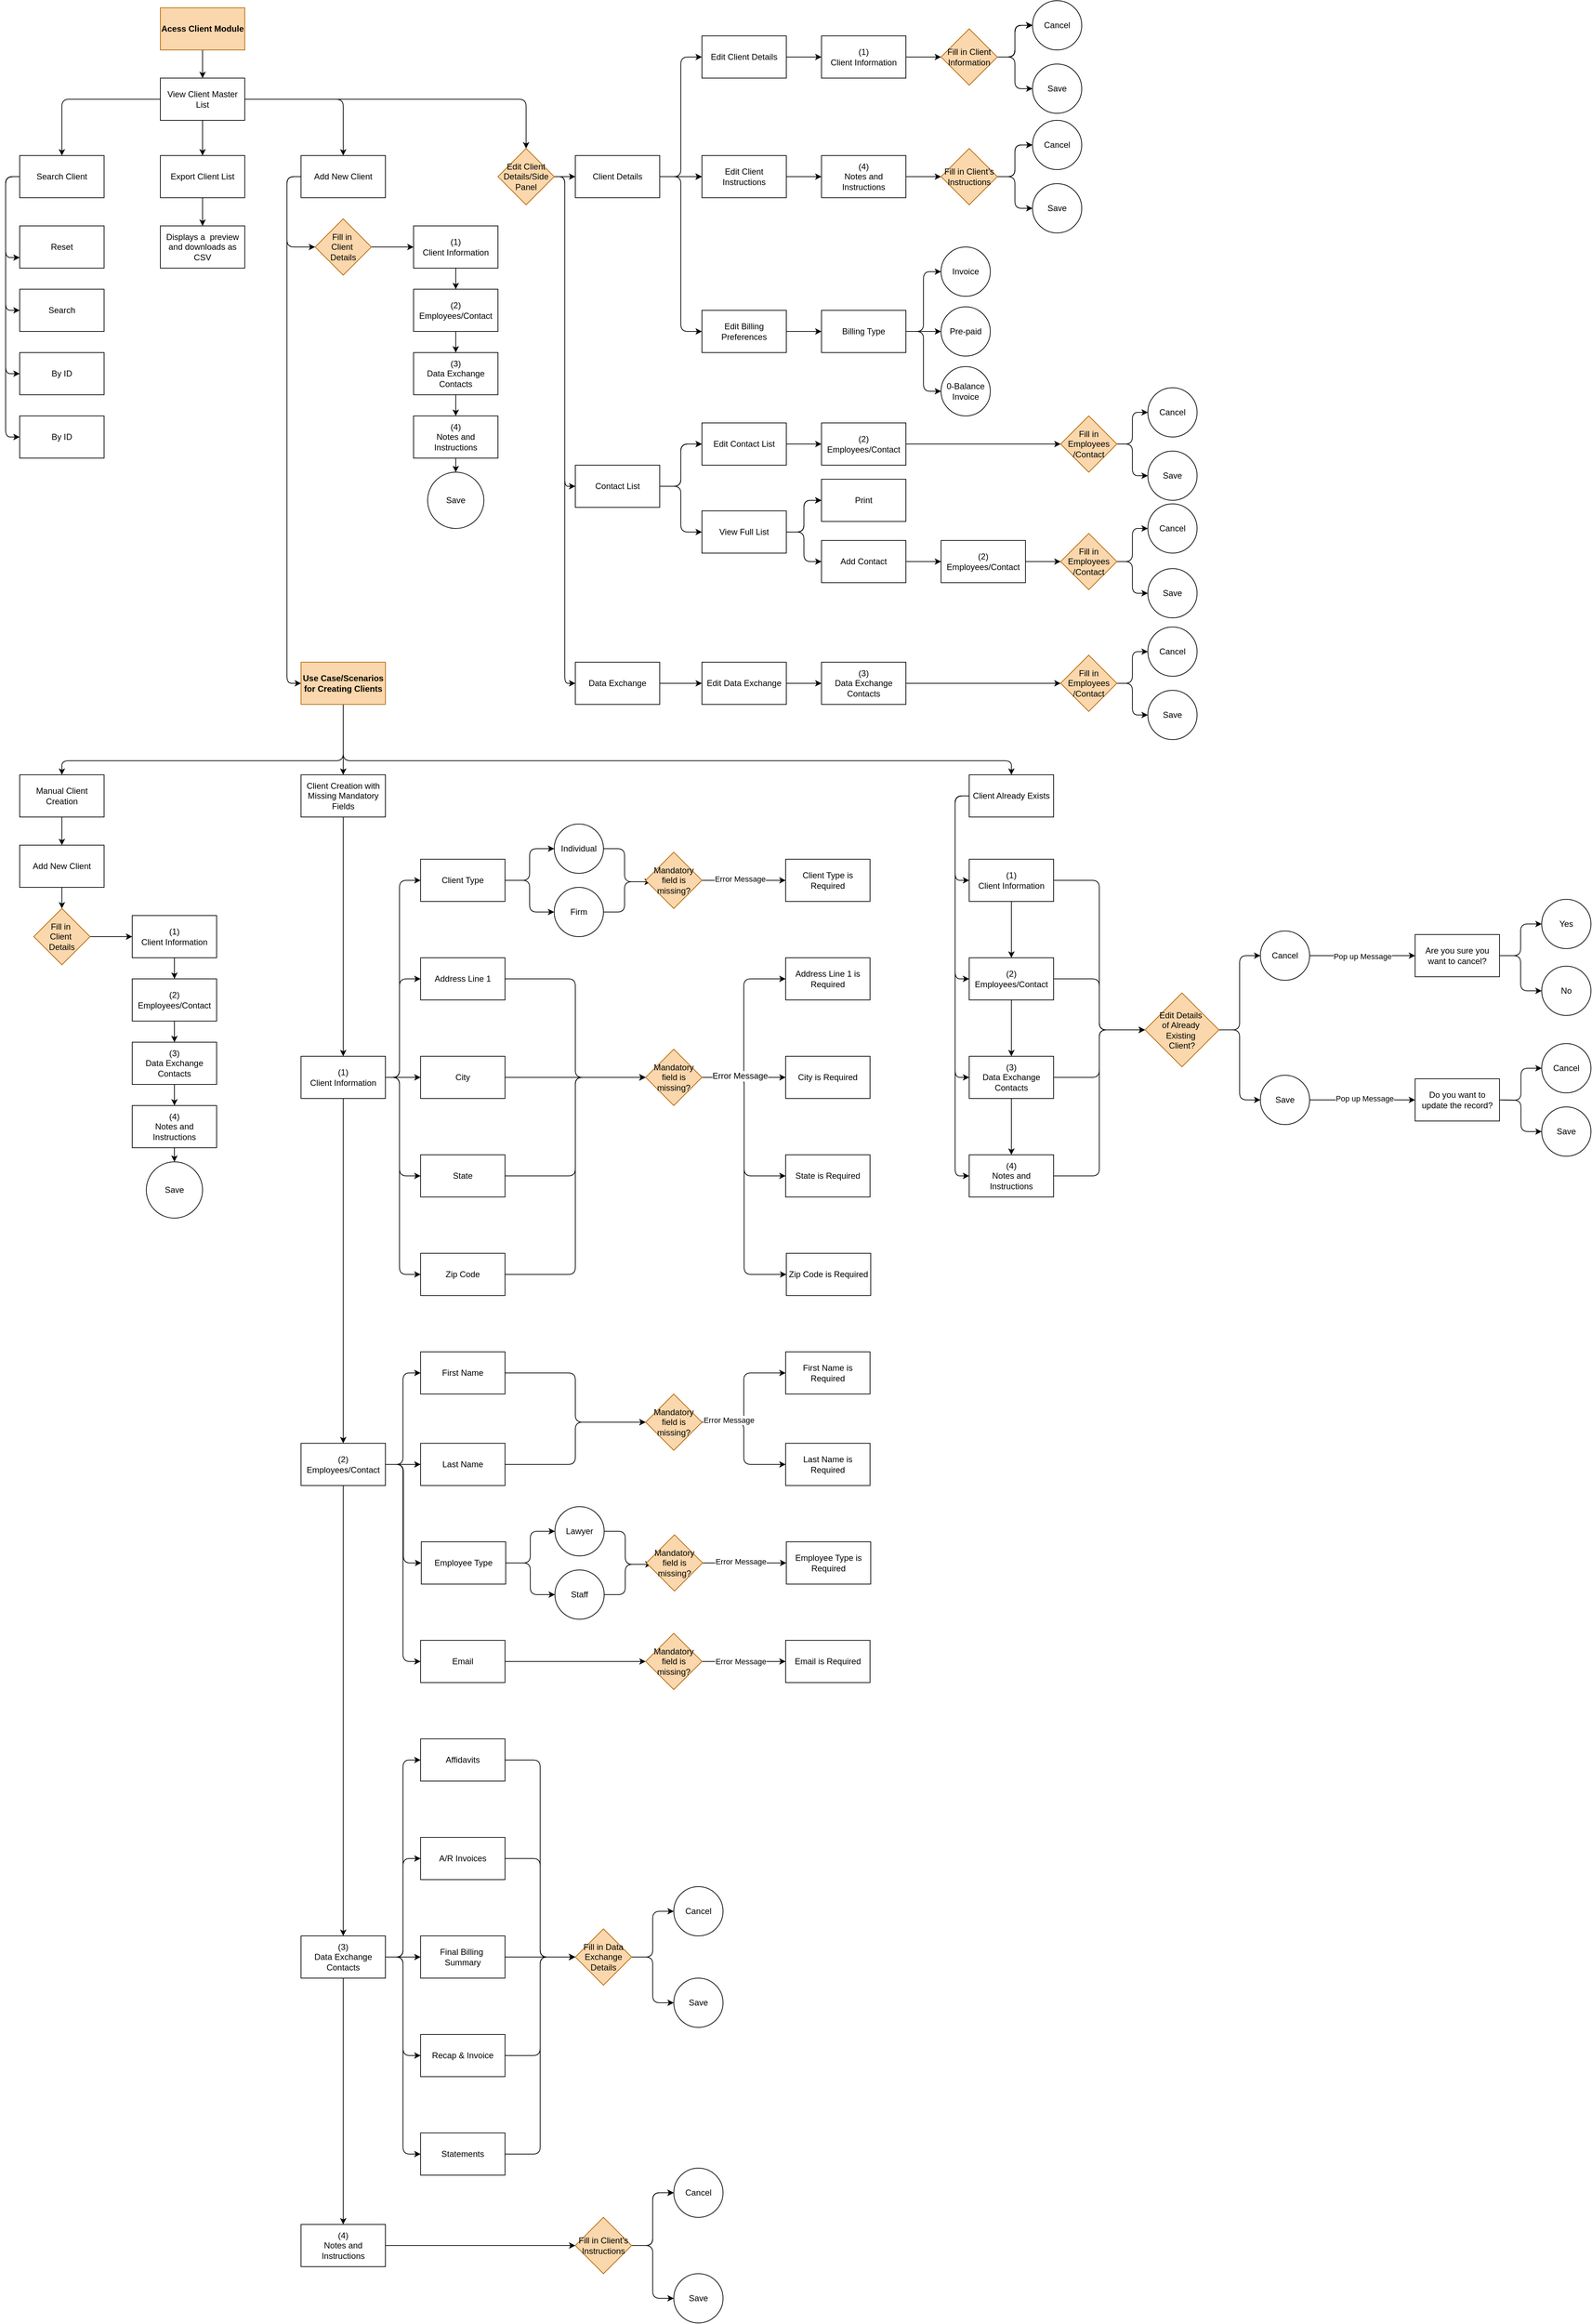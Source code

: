 <mxfile>
  <diagram id="VBAP8C_gosauCxdco718" name="Page-1">
    <mxGraphModel dx="1394" dy="995" grid="1" gridSize="10" guides="1" tooltips="1" connect="1" arrows="1" fold="1" page="1" pageScale="1" pageWidth="1169" pageHeight="827" math="0" shadow="0">
      <root>
        <mxCell id="0" />
        <mxCell id="1" parent="0" />
        <mxCell id="4" value="" style="edgeStyle=none;html=1;" edge="1" parent="1" source="2" target="3">
          <mxGeometry relative="1" as="geometry" />
        </mxCell>
        <mxCell id="12" style="edgeStyle=none;html=1;entryX=0.5;entryY=0;entryDx=0;entryDy=0;" edge="1" parent="1" source="2" target="5">
          <mxGeometry relative="1" as="geometry">
            <Array as="points">
              <mxPoint x="140" y="140" />
            </Array>
          </mxGeometry>
        </mxCell>
        <mxCell id="13" style="edgeStyle=none;html=1;" edge="1" parent="1" source="2" target="7">
          <mxGeometry relative="1" as="geometry">
            <Array as="points">
              <mxPoint x="540" y="140" />
            </Array>
          </mxGeometry>
        </mxCell>
        <mxCell id="18" value="" style="edgeStyle=none;html=1;entryX=0.5;entryY=0;entryDx=0;entryDy=0;" edge="1" parent="1" source="2" target="21">
          <mxGeometry relative="1" as="geometry">
            <mxPoint x="750.0" y="210" as="targetPoint" />
            <Array as="points">
              <mxPoint x="800" y="140" />
            </Array>
          </mxGeometry>
        </mxCell>
        <mxCell id="2" value="View Client Master List" style="rounded=0;whiteSpace=wrap;html=1;" vertex="1" parent="1">
          <mxGeometry x="280" y="110" width="120" height="60" as="geometry" />
        </mxCell>
        <mxCell id="22" style="edgeStyle=none;html=1;entryX=0.5;entryY=0;entryDx=0;entryDy=0;" edge="1" parent="1" source="9" target="2">
          <mxGeometry relative="1" as="geometry" />
        </mxCell>
        <mxCell id="9" value="&lt;b&gt;Acess Client Module&lt;/b&gt;" style="rounded=0;whiteSpace=wrap;html=1;fillColor=#fad7ac;strokeColor=#b46504;" vertex="1" parent="1">
          <mxGeometry x="280" y="10" width="120" height="60" as="geometry" />
        </mxCell>
        <mxCell id="51" value="" style="edgeStyle=orthogonalEdgeStyle;html=1;" edge="1" parent="1" source="21" target="50">
          <mxGeometry relative="1" as="geometry" />
        </mxCell>
        <mxCell id="54" style="edgeStyle=orthogonalEdgeStyle;html=1;exitX=1;exitY=0.5;exitDx=0;exitDy=0;entryX=0;entryY=0.5;entryDx=0;entryDy=0;" edge="1" parent="1" source="21" target="53">
          <mxGeometry relative="1" as="geometry" />
        </mxCell>
        <mxCell id="55" style="edgeStyle=orthogonalEdgeStyle;html=1;exitX=1;exitY=0.5;exitDx=0;exitDy=0;entryX=0;entryY=0.5;entryDx=0;entryDy=0;" edge="1" parent="1" source="21" target="56">
          <mxGeometry relative="1" as="geometry">
            <mxPoint x="820" y="470" as="targetPoint" />
          </mxGeometry>
        </mxCell>
        <mxCell id="21" value="&lt;span style=&quot;caret-color: rgb(0, 0, 0); color: rgb(0, 0, 0); text-align: start;&quot;&gt;&lt;/span&gt;&lt;span style=&quot;caret-color: rgb(0, 0, 0); color: rgb(0, 0, 0); text-align: start;&quot;&gt;&lt;/span&gt;&lt;span style=&quot;caret-color: rgb(0, 0, 0); color: rgb(0, 0, 0); text-align: start; white-space-collapse: preserve;&quot;&gt;Edit Client Details/Side Panel&lt;/span&gt;" style="rhombus;whiteSpace=wrap;html=1;fillColor=#fad7ac;strokeColor=#b46504;" vertex="1" parent="1">
          <mxGeometry x="760" y="210" width="80" height="80" as="geometry" />
        </mxCell>
        <mxCell id="48" value="&lt;span style=&quot;caret-color: rgb(0, 0, 0); color: rgb(0, 0, 0); text-align: start;&quot;&gt;&lt;/span&gt;&lt;span style=&quot;caret-color: rgb(0, 0, 0); color: rgb(0, 0, 0); text-align: start;&quot;&gt;&lt;/span&gt;&lt;span style=&quot;caret-color: rgb(0, 0, 0); color: rgb(0, 0, 0); text-align: start; white-space-collapse: preserve;&quot;&gt;Save&lt;/span&gt;" style="ellipse;whiteSpace=wrap;html=1;rounded=0;" vertex="1" parent="1">
          <mxGeometry x="660" y="670" width="80" height="80" as="geometry" />
        </mxCell>
        <mxCell id="37" value="" style="edgeStyle=orthogonalEdgeStyle;html=1;" edge="1" parent="1" source="3" target="36">
          <mxGeometry relative="1" as="geometry" />
        </mxCell>
        <mxCell id="3" value="&lt;span style=&quot;caret-color: rgb(0, 0, 0); color: rgb(0, 0, 0); text-align: start;&quot;&gt;&lt;/span&gt;&lt;span style=&quot;caret-color: rgb(0, 0, 0); color: rgb(0, 0, 0); text-align: start;&quot;&gt;&lt;/span&gt;&lt;span style=&quot;caret-color: rgb(0, 0, 0); color: rgb(0, 0, 0); text-align: start; white-space-collapse: preserve;&quot;&gt;Export Client List&lt;/span&gt;" style="rounded=0;whiteSpace=wrap;html=1;" vertex="1" parent="1">
          <mxGeometry x="280" y="220" width="120" height="60" as="geometry" />
        </mxCell>
        <mxCell id="198" style="edgeStyle=orthogonalEdgeStyle;html=1;entryX=0;entryY=0.75;entryDx=0;entryDy=0;" edge="1" parent="1" source="5" target="14">
          <mxGeometry relative="1" as="geometry">
            <Array as="points">
              <mxPoint x="60" y="250" />
              <mxPoint x="60" y="365" />
            </Array>
          </mxGeometry>
        </mxCell>
        <mxCell id="201" style="edgeStyle=orthogonalEdgeStyle;html=1;exitX=0;exitY=0.5;exitDx=0;exitDy=0;entryX=0;entryY=0.5;entryDx=0;entryDy=0;" edge="1" parent="1" source="5" target="27">
          <mxGeometry relative="1" as="geometry">
            <Array as="points">
              <mxPoint x="60" y="250" />
              <mxPoint x="60" y="440" />
            </Array>
          </mxGeometry>
        </mxCell>
        <mxCell id="202" style="edgeStyle=orthogonalEdgeStyle;html=1;exitX=0;exitY=0.5;exitDx=0;exitDy=0;entryX=0;entryY=0.5;entryDx=0;entryDy=0;" edge="1" parent="1" source="5" target="30">
          <mxGeometry relative="1" as="geometry">
            <Array as="points">
              <mxPoint x="60" y="250" />
              <mxPoint x="60" y="530" />
            </Array>
          </mxGeometry>
        </mxCell>
        <mxCell id="203" style="edgeStyle=orthogonalEdgeStyle;html=1;exitX=0;exitY=0.5;exitDx=0;exitDy=0;entryX=0;entryY=0.5;entryDx=0;entryDy=0;" edge="1" parent="1" source="5" target="31">
          <mxGeometry relative="1" as="geometry">
            <Array as="points">
              <mxPoint x="60" y="250" />
              <mxPoint x="60" y="620" />
            </Array>
          </mxGeometry>
        </mxCell>
        <mxCell id="5" value="&lt;span style=&quot;caret-color: rgb(0, 0, 0); color: rgb(0, 0, 0); text-align: start;&quot;&gt;&lt;/span&gt;&lt;span style=&quot;caret-color: rgb(0, 0, 0); color: rgb(0, 0, 0); text-align: start;&quot;&gt;&lt;/span&gt;&lt;span style=&quot;caret-color: rgb(0, 0, 0); color: rgb(0, 0, 0); text-align: start; white-space-collapse: preserve;&quot;&gt;Search Client&lt;/span&gt;" style="rounded=0;whiteSpace=wrap;html=1;" vertex="1" parent="1">
          <mxGeometry x="80" y="220" width="120" height="60" as="geometry" />
        </mxCell>
        <mxCell id="200" style="edgeStyle=orthogonalEdgeStyle;html=1;exitX=0;exitY=0.5;exitDx=0;exitDy=0;entryX=0;entryY=0.5;entryDx=0;entryDy=0;" edge="1" parent="1" source="7" target="38">
          <mxGeometry relative="1" as="geometry">
            <Array as="points">
              <mxPoint x="460" y="250" />
              <mxPoint x="460" y="350" />
            </Array>
          </mxGeometry>
        </mxCell>
        <mxCell id="204" style="edgeStyle=orthogonalEdgeStyle;html=1;entryX=0;entryY=0.5;entryDx=0;entryDy=0;" edge="1" parent="1" target="190">
          <mxGeometry relative="1" as="geometry">
            <mxPoint x="480" y="250" as="sourcePoint" />
            <mxPoint x="480" y="960" as="targetPoint" />
            <Array as="points">
              <mxPoint x="460" y="250" />
              <mxPoint x="460" y="970" />
            </Array>
          </mxGeometry>
        </mxCell>
        <mxCell id="7" value="&lt;span style=&quot;caret-color: rgb(0, 0, 0); color: rgb(0, 0, 0); text-align: start;&quot;&gt;&lt;/span&gt;&lt;span style=&quot;caret-color: rgb(0, 0, 0); color: rgb(0, 0, 0); text-align: start;&quot;&gt;&lt;/span&gt;&lt;span style=&quot;caret-color: rgb(0, 0, 0); color: rgb(0, 0, 0); text-align: start; white-space-collapse: preserve;&quot;&gt;Add New Client&lt;/span&gt;" style="rounded=0;whiteSpace=wrap;html=1;" vertex="1" parent="1">
          <mxGeometry x="480" y="220" width="120" height="60" as="geometry" />
        </mxCell>
        <mxCell id="30" value="&lt;span style=&quot;caret-color: rgb(0, 0, 0); color: rgb(0, 0, 0); font-style: normal; font-variant-caps: normal; font-weight: 400; letter-spacing: normal; text-align: start; text-indent: 0px; text-transform: none; white-space: normal; word-spacing: 0px; -webkit-text-stroke-width: 0px; text-decoration: none;&quot;&gt;&lt;/span&gt;&lt;span style=&quot;caret-color: rgb(0, 0, 0); color: rgb(0, 0, 0); font-style: normal; font-variant-caps: normal; font-weight: 400; letter-spacing: normal; text-align: start; text-indent: 0px; text-transform: none; white-space: normal; word-spacing: 0px; -webkit-text-stroke-width: 0px; text-decoration: none;&quot;&gt;&lt;/span&gt;&lt;span style=&quot;caret-color: rgb(0, 0, 0); color: rgb(0, 0, 0); font-style: normal; font-variant-caps: normal; font-weight: 400; letter-spacing: normal; text-align: start; text-indent: 0px; text-transform: none; white-space: pre-wrap; word-spacing: 0px; -webkit-text-stroke-width: 0px; text-decoration: none;&quot;&gt;By ID&lt;/span&gt;" style="rounded=0;whiteSpace=wrap;html=1;" vertex="1" parent="1">
          <mxGeometry x="80" y="500" width="120" height="60" as="geometry" />
        </mxCell>
        <mxCell id="31" value="&lt;span style=&quot;caret-color: rgb(0, 0, 0); color: rgb(0, 0, 0); font-style: normal; font-variant-caps: normal; font-weight: 400; letter-spacing: normal; text-align: start; text-indent: 0px; text-transform: none; white-space: normal; word-spacing: 0px; -webkit-text-stroke-width: 0px; text-decoration: none;&quot;&gt;&lt;/span&gt;&lt;span style=&quot;caret-color: rgb(0, 0, 0); color: rgb(0, 0, 0); font-style: normal; font-variant-caps: normal; font-weight: 400; letter-spacing: normal; text-align: start; text-indent: 0px; text-transform: none; white-space: normal; word-spacing: 0px; -webkit-text-stroke-width: 0px; text-decoration: none;&quot;&gt;&lt;/span&gt;&lt;span style=&quot;caret-color: rgb(0, 0, 0); color: rgb(0, 0, 0); font-style: normal; font-variant-caps: normal; font-weight: 400; letter-spacing: normal; text-align: start; text-indent: 0px; text-transform: none; white-space: pre-wrap; word-spacing: 0px; -webkit-text-stroke-width: 0px; text-decoration: none;&quot;&gt;By ID&lt;/span&gt;" style="rounded=0;whiteSpace=wrap;html=1;" vertex="1" parent="1">
          <mxGeometry x="80" y="590" width="120" height="60" as="geometry" />
        </mxCell>
        <mxCell id="36" value="&lt;span style=&quot;caret-color: rgb(0, 0, 0); color: rgb(0, 0, 0); text-align: start;&quot;&gt;&lt;/span&gt;&lt;span style=&quot;caret-color: rgb(0, 0, 0); color: rgb(0, 0, 0); text-align: start;&quot;&gt;&lt;/span&gt;&lt;span style=&quot;caret-color: rgb(0, 0, 0); color: rgb(0, 0, 0); text-align: start;&quot;&gt;&lt;/span&gt;&lt;span style=&quot;caret-color: rgb(0, 0, 0); color: rgb(0, 0, 0); text-align: start; white-space-collapse: preserve;&quot;&gt;Displays a  preview and downloads as CSV&lt;/span&gt;" style="rounded=0;whiteSpace=wrap;html=1;" vertex="1" parent="1">
          <mxGeometry x="280" y="320" width="120" height="60" as="geometry" />
        </mxCell>
        <mxCell id="41" value="" style="edgeStyle=orthogonalEdgeStyle;html=1;" edge="1" parent="1" source="38" target="40">
          <mxGeometry relative="1" as="geometry" />
        </mxCell>
        <mxCell id="38" value="&lt;span style=&quot;caret-color: rgb(0, 0, 0); color: rgb(0, 0, 0); text-align: start;&quot;&gt;&lt;/span&gt;&lt;span style=&quot;caret-color: rgb(0, 0, 0); color: rgb(0, 0, 0); text-align: start;&quot;&gt;&lt;/span&gt;&lt;span style=&quot;caret-color: rgb(0, 0, 0); color: rgb(0, 0, 0); text-align: start; white-space-collapse: preserve;&quot;&gt;Fill in &lt;/span&gt;&lt;div&gt;&lt;span style=&quot;caret-color: rgb(0, 0, 0); color: rgb(0, 0, 0); text-align: start; white-space-collapse: preserve;&quot;&gt;Client &lt;/span&gt;&lt;/div&gt;&lt;div&gt;&lt;span style=&quot;caret-color: rgb(0, 0, 0); color: rgb(0, 0, 0); text-align: start; white-space-collapse: preserve;&quot;&gt;Details&lt;/span&gt;&lt;/div&gt;" style="rhombus;whiteSpace=wrap;html=1;rounded=0;fillColor=#fad7ac;strokeColor=#b46504;" vertex="1" parent="1">
          <mxGeometry x="500" y="310" width="80" height="80" as="geometry" />
        </mxCell>
        <mxCell id="43" value="" style="edgeStyle=orthogonalEdgeStyle;html=1;" edge="1" parent="1" source="40" target="42">
          <mxGeometry relative="1" as="geometry" />
        </mxCell>
        <mxCell id="40" value="&lt;span style=&quot;caret-color: rgb(0, 0, 0); color: rgb(0, 0, 0); text-align: start;&quot;&gt;&lt;/span&gt;&lt;span style=&quot;caret-color: rgb(0, 0, 0); color: rgb(0, 0, 0); text-align: start;&quot;&gt;&lt;/span&gt;&lt;span style=&quot;caret-color: rgb(0, 0, 0); color: rgb(0, 0, 0); text-align: start; white-space-collapse: preserve;&quot;&gt;(1)&lt;br&gt;Client Information&lt;/span&gt;" style="whiteSpace=wrap;html=1;rounded=0;" vertex="1" parent="1">
          <mxGeometry x="640" y="320" width="120" height="60" as="geometry" />
        </mxCell>
        <mxCell id="45" value="" style="edgeStyle=orthogonalEdgeStyle;html=1;" edge="1" parent="1" source="42" target="44">
          <mxGeometry relative="1" as="geometry" />
        </mxCell>
        <mxCell id="42" value="&lt;span style=&quot;caret-color: rgb(0, 0, 0); color: rgb(0, 0, 0); text-align: start;&quot;&gt;&lt;/span&gt;&lt;span style=&quot;caret-color: rgb(0, 0, 0); color: rgb(0, 0, 0); text-align: start;&quot;&gt;&lt;/span&gt;&lt;span style=&quot;caret-color: rgb(0, 0, 0); color: rgb(0, 0, 0); text-align: start; white-space-collapse: preserve;&quot;&gt;(2)&lt;br&gt;Employees/Contact&lt;/span&gt;" style="whiteSpace=wrap;html=1;rounded=0;" vertex="1" parent="1">
          <mxGeometry x="640" y="410" width="120" height="60" as="geometry" />
        </mxCell>
        <mxCell id="47" value="" style="edgeStyle=orthogonalEdgeStyle;html=1;" edge="1" parent="1" source="44" target="46">
          <mxGeometry relative="1" as="geometry" />
        </mxCell>
        <mxCell id="44" value="&lt;span style=&quot;caret-color: rgb(0, 0, 0); color: rgb(0, 0, 0); text-align: start;&quot;&gt;&lt;/span&gt;&lt;span style=&quot;caret-color: rgb(0, 0, 0); color: rgb(0, 0, 0); text-align: start;&quot;&gt;&lt;/span&gt;&lt;span style=&quot;caret-color: rgb(0, 0, 0); color: rgb(0, 0, 0); text-align: start; white-space-collapse: preserve;&quot;&gt;(3)&lt;br&gt;Data Exchange Contacts&lt;/span&gt;" style="whiteSpace=wrap;html=1;rounded=0;" vertex="1" parent="1">
          <mxGeometry x="640" y="500" width="120" height="60" as="geometry" />
        </mxCell>
        <mxCell id="49" value="" style="edgeStyle=orthogonalEdgeStyle;html=1;" edge="1" parent="1" source="46" target="48">
          <mxGeometry relative="1" as="geometry" />
        </mxCell>
        <mxCell id="46" value="&lt;span style=&quot;caret-color: rgb(0, 0, 0); color: rgb(0, 0, 0); text-align: start;&quot;&gt;&lt;/span&gt;&lt;span style=&quot;caret-color: rgb(0, 0, 0); color: rgb(0, 0, 0); text-align: start;&quot;&gt;&lt;/span&gt;&lt;span style=&quot;caret-color: rgb(0, 0, 0); color: rgb(0, 0, 0); text-align: start; white-space-collapse: preserve;&quot;&gt;(4)&lt;br&gt;Notes and Instructions&lt;/span&gt;" style="whiteSpace=wrap;html=1;rounded=0;" vertex="1" parent="1">
          <mxGeometry x="640" y="590" width="120" height="60" as="geometry" />
        </mxCell>
        <mxCell id="206" value="" style="edgeStyle=orthogonalEdgeStyle;html=1;" edge="1" parent="1" source="190" target="205">
          <mxGeometry relative="1" as="geometry" />
        </mxCell>
        <mxCell id="296" style="edgeStyle=orthogonalEdgeStyle;html=1;exitX=0.5;exitY=1;exitDx=0;exitDy=0;" edge="1" parent="1" source="190" target="208">
          <mxGeometry relative="1" as="geometry">
            <Array as="points">
              <mxPoint x="540" y="1080" />
              <mxPoint x="140" y="1080" />
            </Array>
          </mxGeometry>
        </mxCell>
        <mxCell id="299" style="edgeStyle=orthogonalEdgeStyle;html=1;" edge="1" parent="1" target="209">
          <mxGeometry relative="1" as="geometry">
            <mxPoint x="540" y="1060" as="sourcePoint" />
            <Array as="points">
              <mxPoint x="540" y="1080" />
              <mxPoint x="1490" y="1080" />
            </Array>
          </mxGeometry>
        </mxCell>
        <mxCell id="190" value="&lt;span style=&quot;caret-color: rgb(0, 0, 0); color: rgb(0, 0, 0); text-align: start;&quot;&gt;&lt;/span&gt;&lt;span style=&quot;caret-color: rgb(0, 0, 0); color: rgb(0, 0, 0); text-align: start;&quot;&gt;&lt;/span&gt;&lt;span style=&quot;caret-color: rgb(0, 0, 0); color: rgb(0, 0, 0); text-align: start;&quot;&gt;&lt;/span&gt;&lt;span style=&quot;caret-color: rgb(0, 0, 0); color: rgb(0, 0, 0); text-align: start; white-space-collapse: preserve;&quot;&gt;&lt;b&gt;Use Case/Scenarios for Creating Clients&lt;/b&gt;&lt;/span&gt;" style="rounded=0;whiteSpace=wrap;html=1;fillColor=#fad7ac;strokeColor=#b46504;" vertex="1" parent="1">
          <mxGeometry x="480" y="940" width="120" height="60" as="geometry" />
        </mxCell>
        <mxCell id="14" value="&lt;span style=&quot;caret-color: rgb(0, 0, 0); color: rgb(0, 0, 0); text-align: start;&quot;&gt;&lt;/span&gt;&lt;span style=&quot;caret-color: rgb(0, 0, 0); color: rgb(0, 0, 0); text-align: start;&quot;&gt;&lt;/span&gt;&lt;span style=&quot;caret-color: rgb(0, 0, 0); color: rgb(0, 0, 0); text-align: start; white-space-collapse: preserve;&quot;&gt;Reset&lt;/span&gt;&lt;span style=&quot;caret-color: rgb(0, 0, 0); color: rgb(0, 0, 0); text-align: start;&quot;&gt;&lt;/span&gt;" style="rounded=0;whiteSpace=wrap;html=1;" vertex="1" parent="1">
          <mxGeometry x="80" y="320" width="120" height="60" as="geometry" />
        </mxCell>
        <mxCell id="27" value="&lt;span style=&quot;caret-color: rgb(0, 0, 0); color: rgb(0, 0, 0); font-style: normal; font-variant-caps: normal; font-weight: 400; letter-spacing: normal; text-align: start; text-indent: 0px; text-transform: none; white-space: normal; word-spacing: 0px; -webkit-text-stroke-width: 0px; text-decoration: none;&quot;&gt;&lt;/span&gt;&lt;span style=&quot;caret-color: rgb(0, 0, 0); color: rgb(0, 0, 0); font-style: normal; font-variant-caps: normal; font-weight: 400; letter-spacing: normal; text-align: start; text-indent: 0px; text-transform: none; white-space: normal; word-spacing: 0px; -webkit-text-stroke-width: 0px; text-decoration: none;&quot;&gt;&lt;/span&gt;&lt;span style=&quot;caret-color: rgb(0, 0, 0); color: rgb(0, 0, 0); font-style: normal; font-variant-caps: normal; font-weight: 400; letter-spacing: normal; text-align: start; text-indent: 0px; text-transform: none; white-space: pre-wrap; word-spacing: 0px; -webkit-text-stroke-width: 0px; text-decoration: none;&quot;&gt;Search&lt;/span&gt;" style="rounded=0;whiteSpace=wrap;html=1;" vertex="1" parent="1">
          <mxGeometry x="80" y="410" width="120" height="60" as="geometry" />
        </mxCell>
        <mxCell id="59" value="" style="edgeStyle=orthogonalEdgeStyle;html=1;" edge="1" parent="1" source="50" target="58">
          <mxGeometry relative="1" as="geometry" />
        </mxCell>
        <mxCell id="60" value="" style="edgeStyle=orthogonalEdgeStyle;html=1;" edge="1" parent="1" source="50" target="58">
          <mxGeometry relative="1" as="geometry" />
        </mxCell>
        <mxCell id="61" value="" style="edgeStyle=orthogonalEdgeStyle;html=1;" edge="1" parent="1" source="50" target="58">
          <mxGeometry relative="1" as="geometry" />
        </mxCell>
        <mxCell id="64" style="edgeStyle=orthogonalEdgeStyle;html=1;entryX=0;entryY=0.5;entryDx=0;entryDy=0;" edge="1" parent="1" source="50" target="62">
          <mxGeometry relative="1" as="geometry" />
        </mxCell>
        <mxCell id="65" style="edgeStyle=orthogonalEdgeStyle;html=1;entryX=0;entryY=0.5;entryDx=0;entryDy=0;" edge="1" parent="1" source="50" target="63">
          <mxGeometry relative="1" as="geometry" />
        </mxCell>
        <mxCell id="50" value="Client Details" style="whiteSpace=wrap;html=1;" vertex="1" parent="1">
          <mxGeometry x="870" y="220" width="120" height="60" as="geometry" />
        </mxCell>
        <mxCell id="114" value="" style="edgeStyle=orthogonalEdgeStyle;html=1;" edge="1" parent="1" source="53" target="113">
          <mxGeometry relative="1" as="geometry" />
        </mxCell>
        <mxCell id="115" value="" style="edgeStyle=orthogonalEdgeStyle;html=1;" edge="1" parent="1" source="53" target="113">
          <mxGeometry relative="1" as="geometry" />
        </mxCell>
        <mxCell id="117" style="edgeStyle=orthogonalEdgeStyle;html=1;entryX=0;entryY=0.5;entryDx=0;entryDy=0;" edge="1" parent="1" source="53" target="116">
          <mxGeometry relative="1" as="geometry" />
        </mxCell>
        <mxCell id="53" value="Contact List" style="rounded=0;whiteSpace=wrap;html=1;" vertex="1" parent="1">
          <mxGeometry x="870" y="660" width="120" height="60" as="geometry" />
        </mxCell>
        <mxCell id="175" value="" style="edgeStyle=orthogonalEdgeStyle;html=1;" edge="1" parent="1" source="56" target="174">
          <mxGeometry relative="1" as="geometry" />
        </mxCell>
        <mxCell id="56" value="Data Exchange" style="rounded=0;whiteSpace=wrap;html=1;" vertex="1" parent="1">
          <mxGeometry x="870" y="940" width="120" height="60" as="geometry" />
        </mxCell>
        <mxCell id="71" value="" style="edgeStyle=orthogonalEdgeStyle;html=1;" edge="1" parent="1" source="58" target="70">
          <mxGeometry relative="1" as="geometry" />
        </mxCell>
        <mxCell id="58" value="&lt;span style=&quot;caret-color: rgb(0, 0, 0); color: rgb(0, 0, 0); text-align: start;&quot;&gt;&lt;/span&gt;&lt;span style=&quot;caret-color: rgb(0, 0, 0); color: rgb(0, 0, 0); text-align: start;&quot;&gt;&lt;/span&gt;&lt;span style=&quot;caret-color: rgb(0, 0, 0); color: rgb(0, 0, 0); text-align: start; white-space-collapse: preserve;&quot;&gt;Edit Client Instructions&lt;/span&gt;" style="whiteSpace=wrap;html=1;" vertex="1" parent="1">
          <mxGeometry x="1050" y="220" width="120" height="60" as="geometry" />
        </mxCell>
        <mxCell id="67" value="" style="edgeStyle=orthogonalEdgeStyle;html=1;" edge="1" parent="1" source="62" target="66">
          <mxGeometry relative="1" as="geometry" />
        </mxCell>
        <mxCell id="62" value="Edit Client Details" style="whiteSpace=wrap;html=1;" vertex="1" parent="1">
          <mxGeometry x="1050" y="50" width="120" height="60" as="geometry" />
        </mxCell>
        <mxCell id="73" value="" style="edgeStyle=orthogonalEdgeStyle;html=1;" edge="1" parent="1" source="63" target="72">
          <mxGeometry relative="1" as="geometry" />
        </mxCell>
        <mxCell id="63" value="&lt;span style=&quot;caret-color: rgb(0, 0, 0); color: rgb(0, 0, 0); text-align: start;&quot;&gt;&lt;/span&gt;&lt;span style=&quot;caret-color: rgb(0, 0, 0); color: rgb(0, 0, 0); text-align: start;&quot;&gt;&lt;/span&gt;&lt;span style=&quot;caret-color: rgb(0, 0, 0); color: rgb(0, 0, 0); text-align: start; white-space-collapse: preserve;&quot;&gt;Edit Billing Preferences&lt;/span&gt;" style="whiteSpace=wrap;html=1;" vertex="1" parent="1">
          <mxGeometry x="1050" y="440" width="120" height="60" as="geometry" />
        </mxCell>
        <mxCell id="69" value="" style="edgeStyle=orthogonalEdgeStyle;html=1;" edge="1" parent="1" source="66" target="68">
          <mxGeometry relative="1" as="geometry" />
        </mxCell>
        <mxCell id="66" value="&lt;span style=&quot;caret-color: rgb(0, 0, 0); color: rgb(0, 0, 0); text-align: start;&quot;&gt;&lt;/span&gt;&lt;span style=&quot;caret-color: rgb(0, 0, 0); color: rgb(0, 0, 0); text-align: start;&quot;&gt;&lt;/span&gt;&lt;span style=&quot;caret-color: rgb(0, 0, 0); color: rgb(0, 0, 0); text-align: start; white-space-collapse: preserve;&quot;&gt;(1)&lt;br&gt;Client Information&lt;/span&gt;" style="whiteSpace=wrap;html=1;" vertex="1" parent="1">
          <mxGeometry x="1220" y="50" width="120" height="60" as="geometry" />
        </mxCell>
        <mxCell id="79" value="" style="edgeStyle=orthogonalEdgeStyle;html=1;" edge="1" parent="1" source="68" target="78">
          <mxGeometry relative="1" as="geometry" />
        </mxCell>
        <mxCell id="80" value="" style="edgeStyle=orthogonalEdgeStyle;html=1;" edge="1" parent="1" source="68" target="78">
          <mxGeometry relative="1" as="geometry" />
        </mxCell>
        <mxCell id="81" value="" style="edgeStyle=orthogonalEdgeStyle;html=1;" edge="1" parent="1" source="68" target="78">
          <mxGeometry relative="1" as="geometry" />
        </mxCell>
        <mxCell id="82" value="" style="edgeStyle=orthogonalEdgeStyle;html=1;" edge="1" parent="1" source="68" target="78">
          <mxGeometry relative="1" as="geometry" />
        </mxCell>
        <mxCell id="83" value="" style="edgeStyle=orthogonalEdgeStyle;html=1;" edge="1" parent="1" source="68" target="78">
          <mxGeometry relative="1" as="geometry" />
        </mxCell>
        <mxCell id="84" value="" style="edgeStyle=orthogonalEdgeStyle;html=1;" edge="1" parent="1" source="68" target="78">
          <mxGeometry relative="1" as="geometry" />
        </mxCell>
        <mxCell id="86" style="edgeStyle=orthogonalEdgeStyle;html=1;exitX=1;exitY=0.5;exitDx=0;exitDy=0;entryX=0;entryY=0.5;entryDx=0;entryDy=0;" edge="1" parent="1" source="68" target="85">
          <mxGeometry relative="1" as="geometry" />
        </mxCell>
        <mxCell id="68" value="&lt;span style=&quot;caret-color: rgb(0, 0, 0); color: rgb(0, 0, 0); text-align: start;&quot;&gt;&lt;/span&gt;&lt;span style=&quot;caret-color: rgb(0, 0, 0); color: rgb(0, 0, 0); text-align: start;&quot;&gt;&lt;/span&gt;&lt;span style=&quot;caret-color: rgb(0, 0, 0); color: rgb(0, 0, 0); text-align: start; white-space-collapse: preserve;&quot;&gt;Fill in Client Information&lt;/span&gt;" style="rhombus;whiteSpace=wrap;html=1;fillColor=#fad7ac;strokeColor=#b46504;" vertex="1" parent="1">
          <mxGeometry x="1390" y="40" width="80" height="80" as="geometry" />
        </mxCell>
        <mxCell id="76" style="edgeStyle=orthogonalEdgeStyle;html=1;exitX=1;exitY=0.5;exitDx=0;exitDy=0;" edge="1" parent="1" source="70" target="74">
          <mxGeometry relative="1" as="geometry" />
        </mxCell>
        <mxCell id="70" value="&lt;span style=&quot;caret-color: rgb(0, 0, 0); color: rgb(0, 0, 0); text-align: start;&quot;&gt;&lt;/span&gt;&lt;span style=&quot;caret-color: rgb(0, 0, 0); color: rgb(0, 0, 0); text-align: start;&quot;&gt;&lt;/span&gt;&lt;span style=&quot;caret-color: rgb(0, 0, 0); color: rgb(0, 0, 0); text-align: start;&quot;&gt;&lt;/span&gt;&lt;span style=&quot;caret-color: rgb(0, 0, 0); color: rgb(0, 0, 0); text-align: start; white-space-collapse: preserve;&quot;&gt;(4)&lt;br&gt;Notes and Instructions&lt;/span&gt;" style="whiteSpace=wrap;html=1;" vertex="1" parent="1">
          <mxGeometry x="1220" y="220" width="120" height="60" as="geometry" />
        </mxCell>
        <mxCell id="109" style="edgeStyle=orthogonalEdgeStyle;html=1;exitX=1;exitY=0.5;exitDx=0;exitDy=0;entryX=0;entryY=0.5;entryDx=0;entryDy=0;" edge="1" parent="1" source="72" target="101">
          <mxGeometry relative="1" as="geometry" />
        </mxCell>
        <mxCell id="110" style="edgeStyle=orthogonalEdgeStyle;html=1;entryX=0;entryY=0.5;entryDx=0;entryDy=0;" edge="1" parent="1" source="72" target="106">
          <mxGeometry relative="1" as="geometry" />
        </mxCell>
        <mxCell id="112" style="edgeStyle=orthogonalEdgeStyle;html=1;entryX=0;entryY=0.5;entryDx=0;entryDy=0;" edge="1" parent="1" source="72" target="105">
          <mxGeometry relative="1" as="geometry" />
        </mxCell>
        <mxCell id="72" value="&lt;span style=&quot;caret-color: rgb(0, 0, 0); color: rgb(0, 0, 0); text-align: start;&quot;&gt;&lt;/span&gt;&lt;span style=&quot;caret-color: rgb(0, 0, 0); color: rgb(0, 0, 0); text-align: start;&quot;&gt;&lt;/span&gt;&lt;span style=&quot;caret-color: rgb(0, 0, 0); color: rgb(0, 0, 0); text-align: start;&quot;&gt;&lt;/span&gt;&lt;span style=&quot;caret-color: rgb(0, 0, 0); color: rgb(0, 0, 0); text-align: start; white-space-collapse: preserve;&quot;&gt;Billing Type&lt;/span&gt;" style="whiteSpace=wrap;html=1;" vertex="1" parent="1">
          <mxGeometry x="1220" y="440" width="120" height="60" as="geometry" />
        </mxCell>
        <mxCell id="97" value="" style="edgeStyle=orthogonalEdgeStyle;html=1;" edge="1" parent="1" source="74" target="96">
          <mxGeometry relative="1" as="geometry" />
        </mxCell>
        <mxCell id="98" value="" style="edgeStyle=orthogonalEdgeStyle;html=1;" edge="1" parent="1" source="74" target="96">
          <mxGeometry relative="1" as="geometry" />
        </mxCell>
        <mxCell id="100" style="edgeStyle=orthogonalEdgeStyle;html=1;" edge="1" parent="1" source="74" target="99">
          <mxGeometry relative="1" as="geometry" />
        </mxCell>
        <mxCell id="74" value="&lt;span style=&quot;caret-color: rgb(0, 0, 0); color: rgb(0, 0, 0); text-align: start;&quot;&gt;&lt;/span&gt;&lt;span style=&quot;caret-color: rgb(0, 0, 0); color: rgb(0, 0, 0); text-align: start;&quot;&gt;&lt;/span&gt;&lt;span style=&quot;caret-color: rgb(0, 0, 0); color: rgb(0, 0, 0); text-align: start;&quot;&gt;&lt;/span&gt;&lt;span style=&quot;caret-color: rgb(0, 0, 0); color: rgb(0, 0, 0); text-align: start; white-space-collapse: preserve;&quot;&gt;Fill in Client’s Instructions&lt;/span&gt;" style="rhombus;whiteSpace=wrap;html=1;fillColor=#fad7ac;strokeColor=#b46504;" vertex="1" parent="1">
          <mxGeometry x="1390" y="210" width="80" height="80" as="geometry" />
        </mxCell>
        <mxCell id="78" value="Cancel" style="ellipse;whiteSpace=wrap;html=1;" vertex="1" parent="1">
          <mxGeometry x="1520" width="70" height="70" as="geometry" />
        </mxCell>
        <mxCell id="85" value="Save" style="ellipse;whiteSpace=wrap;html=1;" vertex="1" parent="1">
          <mxGeometry x="1520" y="90" width="70" height="70" as="geometry" />
        </mxCell>
        <mxCell id="96" value="&lt;span style=&quot;color: rgb(0, 0, 0);&quot;&gt;Cancel&lt;/span&gt;" style="ellipse;whiteSpace=wrap;html=1;" vertex="1" parent="1">
          <mxGeometry x="1520" y="170" width="70" height="70" as="geometry" />
        </mxCell>
        <mxCell id="99" value="&lt;span style=&quot;color: rgb(0, 0, 0);&quot;&gt;Save&lt;/span&gt;" style="ellipse;whiteSpace=wrap;html=1;" vertex="1" parent="1">
          <mxGeometry x="1520" y="260" width="70" height="70" as="geometry" />
        </mxCell>
        <mxCell id="101" value="&lt;span style=&quot;caret-color: rgb(0, 0, 0); color: rgb(0, 0, 0); text-align: start;&quot;&gt;&lt;/span&gt;&lt;span style=&quot;caret-color: rgb(0, 0, 0); color: rgb(0, 0, 0); text-align: start;&quot;&gt;&lt;/span&gt;&lt;span style=&quot;caret-color: rgb(0, 0, 0); color: rgb(0, 0, 0); text-align: start; white-space-collapse: preserve;&quot;&gt;Invoice&lt;/span&gt;" style="ellipse;whiteSpace=wrap;html=1;" vertex="1" parent="1">
          <mxGeometry x="1390" y="350" width="70" height="70" as="geometry" />
        </mxCell>
        <mxCell id="105" value="&lt;span style=&quot;caret-color: rgb(0, 0, 0); color: rgb(0, 0, 0); text-align: start;&quot;&gt;&lt;/span&gt;&lt;span style=&quot;caret-color: rgb(0, 0, 0); color: rgb(0, 0, 0); text-align: start;&quot;&gt;&lt;/span&gt;&lt;span style=&quot;caret-color: rgb(0, 0, 0); color: rgb(0, 0, 0); text-align: start; white-space-collapse: preserve;&quot;&gt;Pre-paid&lt;/span&gt;" style="ellipse;whiteSpace=wrap;html=1;" vertex="1" parent="1">
          <mxGeometry x="1390" y="435" width="70" height="70" as="geometry" />
        </mxCell>
        <mxCell id="106" value="&lt;span style=&quot;caret-color: rgb(0, 0, 0); color: rgb(0, 0, 0); text-align: start;&quot;&gt;&lt;/span&gt;&lt;span style=&quot;caret-color: rgb(0, 0, 0); color: rgb(0, 0, 0); text-align: start;&quot;&gt;&lt;/span&gt;&lt;span style=&quot;caret-color: rgb(0, 0, 0); color: rgb(0, 0, 0); text-align: start; white-space-collapse: preserve;&quot;&gt;0-Balance Invoice&lt;/span&gt;" style="ellipse;whiteSpace=wrap;html=1;" vertex="1" parent="1">
          <mxGeometry x="1390" y="520" width="70" height="70" as="geometry" />
        </mxCell>
        <mxCell id="121" value="" style="edgeStyle=orthogonalEdgeStyle;html=1;" edge="1" parent="1" source="116" target="120">
          <mxGeometry relative="1" as="geometry" />
        </mxCell>
        <mxCell id="122" value="" style="edgeStyle=orthogonalEdgeStyle;html=1;" edge="1" parent="1" source="116" target="120">
          <mxGeometry relative="1" as="geometry" />
        </mxCell>
        <mxCell id="124" style="edgeStyle=orthogonalEdgeStyle;html=1;entryX=0;entryY=0.5;entryDx=0;entryDy=0;" edge="1" parent="1" source="116" target="123">
          <mxGeometry relative="1" as="geometry" />
        </mxCell>
        <mxCell id="116" value="&lt;span style=&quot;caret-color: rgb(0, 0, 0); color: rgb(0, 0, 0); text-align: start;&quot;&gt;&lt;/span&gt;&lt;span style=&quot;caret-color: rgb(0, 0, 0); color: rgb(0, 0, 0); text-align: start;&quot;&gt;&lt;/span&gt;&lt;span style=&quot;caret-color: rgb(0, 0, 0); color: rgb(0, 0, 0); text-align: start; white-space-collapse: preserve;&quot;&gt;View Full List&lt;/span&gt;" style="rounded=0;whiteSpace=wrap;html=1;" vertex="1" parent="1">
          <mxGeometry x="1050" y="725" width="120" height="60" as="geometry" />
        </mxCell>
        <mxCell id="120" value="&lt;span style=&quot;caret-color: rgb(0, 0, 0); color: rgb(0, 0, 0); text-align: start;&quot;&gt;&lt;/span&gt;&lt;span style=&quot;caret-color: rgb(0, 0, 0); color: rgb(0, 0, 0); text-align: start;&quot;&gt;&lt;/span&gt;&lt;span style=&quot;caret-color: rgb(0, 0, 0); color: rgb(0, 0, 0); text-align: start; white-space-collapse: preserve;&quot;&gt;Print&lt;/span&gt;" style="rounded=0;whiteSpace=wrap;html=1;" vertex="1" parent="1">
          <mxGeometry x="1220" y="680" width="120" height="60" as="geometry" />
        </mxCell>
        <mxCell id="126" value="" style="edgeStyle=orthogonalEdgeStyle;html=1;" edge="1" parent="1" source="123" target="125">
          <mxGeometry relative="1" as="geometry" />
        </mxCell>
        <mxCell id="123" value="&lt;span style=&quot;caret-color: rgb(0, 0, 0); color: rgb(0, 0, 0); text-align: start;&quot;&gt;&lt;/span&gt;&lt;span style=&quot;caret-color: rgb(0, 0, 0); color: rgb(0, 0, 0); text-align: start;&quot;&gt;&lt;/span&gt;&lt;span style=&quot;caret-color: rgb(0, 0, 0); color: rgb(0, 0, 0); text-align: start; white-space-collapse: preserve;&quot;&gt;Add Contact&lt;/span&gt;&lt;span style=&quot;caret-color: rgb(0, 0, 0); color: rgb(0, 0, 0); text-align: start;&quot;&gt;&lt;/span&gt;" style="rounded=0;whiteSpace=wrap;html=1;" vertex="1" parent="1">
          <mxGeometry x="1220" y="767" width="120" height="60" as="geometry" />
        </mxCell>
        <mxCell id="128" value="" style="edgeStyle=orthogonalEdgeStyle;html=1;" edge="1" parent="1" source="125">
          <mxGeometry relative="1" as="geometry">
            <mxPoint x="1560" y="797" as="targetPoint" />
          </mxGeometry>
        </mxCell>
        <mxCell id="125" value="&lt;span style=&quot;caret-color: rgb(0, 0, 0); color: rgb(0, 0, 0); text-align: start;&quot;&gt;&lt;/span&gt;&lt;span style=&quot;caret-color: rgb(0, 0, 0); color: rgb(0, 0, 0); text-align: start;&quot;&gt;&lt;/span&gt;&lt;span style=&quot;caret-color: rgb(0, 0, 0); color: rgb(0, 0, 0); text-align: start;&quot;&gt;&lt;/span&gt;&lt;span style=&quot;caret-color: rgb(0, 0, 0); color: rgb(0, 0, 0); text-align: start; white-space-collapse: preserve;&quot;&gt;(2)&lt;br&gt;Employees/Contact&lt;/span&gt;" style="rounded=0;whiteSpace=wrap;html=1;" vertex="1" parent="1">
          <mxGeometry x="1390" y="767" width="120" height="60" as="geometry" />
        </mxCell>
        <mxCell id="165" value="" style="group" vertex="1" connectable="0" parent="1">
          <mxGeometry x="1050" y="600" width="290" height="60" as="geometry" />
        </mxCell>
        <mxCell id="119" value="" style="edgeStyle=orthogonalEdgeStyle;html=1;" edge="1" parent="165" source="113" target="118">
          <mxGeometry relative="1" as="geometry" />
        </mxCell>
        <mxCell id="113" value="&lt;span style=&quot;caret-color: rgb(0, 0, 0); color: rgb(0, 0, 0); text-align: start;&quot;&gt;&lt;/span&gt;&lt;span style=&quot;caret-color: rgb(0, 0, 0); color: rgb(0, 0, 0); text-align: start;&quot;&gt;&lt;/span&gt;&lt;span style=&quot;caret-color: rgb(0, 0, 0); color: rgb(0, 0, 0); text-align: start; white-space-collapse: preserve;&quot;&gt;Edit Contact List&lt;/span&gt;" style="rounded=0;whiteSpace=wrap;html=1;" vertex="1" parent="165">
          <mxGeometry width="120" height="60" as="geometry" />
        </mxCell>
        <mxCell id="118" value="&lt;span style=&quot;caret-color: rgb(0, 0, 0); color: rgb(0, 0, 0); text-align: start;&quot;&gt;&lt;/span&gt;&lt;span style=&quot;caret-color: rgb(0, 0, 0); color: rgb(0, 0, 0); text-align: start;&quot;&gt;&lt;/span&gt;&lt;span style=&quot;caret-color: rgb(0, 0, 0); color: rgb(0, 0, 0); text-align: start;&quot;&gt;&lt;/span&gt;&lt;span style=&quot;caret-color: rgb(0, 0, 0); color: rgb(0, 0, 0); text-align: start; white-space-collapse: preserve;&quot;&gt;(2)&lt;br&gt;Employees/Contact&lt;/span&gt;" style="rounded=0;whiteSpace=wrap;html=1;" vertex="1" parent="165">
          <mxGeometry x="170" width="120" height="60" as="geometry" />
        </mxCell>
        <mxCell id="177" value="" style="edgeStyle=orthogonalEdgeStyle;html=1;" edge="1" parent="1" source="174" target="176">
          <mxGeometry relative="1" as="geometry" />
        </mxCell>
        <mxCell id="174" value="&lt;span style=&quot;caret-color: rgb(0, 0, 0); color: rgb(0, 0, 0); text-align: start;&quot;&gt;&lt;/span&gt;&lt;span style=&quot;caret-color: rgb(0, 0, 0); color: rgb(0, 0, 0); text-align: start;&quot;&gt;&lt;/span&gt;&lt;span style=&quot;caret-color: rgb(0, 0, 0); color: rgb(0, 0, 0); text-align: start; white-space-collapse: preserve;&quot;&gt;Edit Data Exchange&lt;/span&gt;" style="rounded=0;whiteSpace=wrap;html=1;" vertex="1" parent="1">
          <mxGeometry x="1050" y="940" width="120" height="60" as="geometry" />
        </mxCell>
        <mxCell id="185" style="edgeStyle=orthogonalEdgeStyle;html=1;exitX=1;exitY=0.5;exitDx=0;exitDy=0;" edge="1" parent="1" source="176" target="181">
          <mxGeometry relative="1" as="geometry" />
        </mxCell>
        <mxCell id="176" value="&lt;span style=&quot;caret-color: rgb(0, 0, 0); color: rgb(0, 0, 0); text-align: start;&quot;&gt;&lt;/span&gt;&lt;span style=&quot;caret-color: rgb(0, 0, 0); color: rgb(0, 0, 0); text-align: start;&quot;&gt;&lt;/span&gt;&lt;span style=&quot;caret-color: rgb(0, 0, 0); color: rgb(0, 0, 0); text-align: start; white-space-collapse: preserve;&quot;&gt;(3)&lt;br&gt;Data Exchange Contacts&lt;/span&gt;" style="rounded=0;whiteSpace=wrap;html=1;" vertex="1" parent="1">
          <mxGeometry x="1220" y="940" width="120" height="60" as="geometry" />
        </mxCell>
        <mxCell id="130" style="edgeStyle=orthogonalEdgeStyle;html=1;entryX=0;entryY=0.5;entryDx=0;entryDy=0;" edge="1" parent="1" source="118" target="129">
          <mxGeometry relative="1" as="geometry" />
        </mxCell>
        <mxCell id="146" style="edgeStyle=orthogonalEdgeStyle;html=1;entryX=0;entryY=0.5;entryDx=0;entryDy=0;" edge="1" parent="1" source="129" target="142">
          <mxGeometry relative="1" as="geometry" />
        </mxCell>
        <mxCell id="148" style="edgeStyle=orthogonalEdgeStyle;html=1;exitX=1;exitY=0.5;exitDx=0;exitDy=0;entryX=0;entryY=0.5;entryDx=0;entryDy=0;" edge="1" parent="1" source="129" target="145">
          <mxGeometry relative="1" as="geometry" />
        </mxCell>
        <mxCell id="129" value="&lt;span style=&quot;caret-color: rgb(0, 0, 0); color: rgb(0, 0, 0); text-align: start;&quot;&gt;&lt;/span&gt;&lt;span style=&quot;caret-color: rgb(0, 0, 0); color: rgb(0, 0, 0); text-align: start;&quot;&gt;&lt;/span&gt;&lt;span style=&quot;caret-color: rgb(0, 0, 0); color: rgb(0, 0, 0); text-align: start; white-space-collapse: preserve;&quot;&gt;Fill in Employees&lt;/span&gt;&lt;div&gt;&lt;span style=&quot;caret-color: rgb(0, 0, 0); color: rgb(0, 0, 0); text-align: start; white-space-collapse: preserve;&quot;&gt;/Contact&lt;/span&gt;&lt;/div&gt;" style="rhombus;whiteSpace=wrap;html=1;rounded=0;fillColor=#fad7ac;strokeColor=#b46504;" vertex="1" parent="1">
          <mxGeometry x="1560" y="590" width="80" height="80" as="geometry" />
        </mxCell>
        <mxCell id="142" value="&lt;span style=&quot;color: rgb(0, 0, 0);&quot;&gt;Cancel&lt;/span&gt;" style="ellipse;whiteSpace=wrap;html=1;" vertex="1" parent="1">
          <mxGeometry x="1684" y="550" width="70" height="70" as="geometry" />
        </mxCell>
        <mxCell id="145" value="&lt;span style=&quot;color: rgb(0, 0, 0);&quot;&gt;Save&lt;/span&gt;" style="ellipse;whiteSpace=wrap;html=1;" vertex="1" parent="1">
          <mxGeometry x="1684" y="640" width="70" height="70" as="geometry" />
        </mxCell>
        <mxCell id="160" style="edgeStyle=orthogonalEdgeStyle;html=1;entryX=0;entryY=0.5;entryDx=0;entryDy=0;" edge="1" parent="1" source="162" target="163">
          <mxGeometry relative="1" as="geometry" />
        </mxCell>
        <mxCell id="161" style="edgeStyle=orthogonalEdgeStyle;html=1;exitX=1;exitY=0.5;exitDx=0;exitDy=0;entryX=0;entryY=0.5;entryDx=0;entryDy=0;" edge="1" parent="1" source="162" target="164">
          <mxGeometry relative="1" as="geometry" />
        </mxCell>
        <mxCell id="162" value="&lt;span style=&quot;caret-color: rgb(0, 0, 0); color: rgb(0, 0, 0); text-align: start;&quot;&gt;&lt;/span&gt;&lt;span style=&quot;caret-color: rgb(0, 0, 0); color: rgb(0, 0, 0); text-align: start;&quot;&gt;&lt;/span&gt;&lt;span style=&quot;caret-color: rgb(0, 0, 0); color: rgb(0, 0, 0); text-align: start; white-space-collapse: preserve;&quot;&gt;Fill in Employees&lt;/span&gt;&lt;div&gt;&lt;span style=&quot;caret-color: rgb(0, 0, 0); color: rgb(0, 0, 0); text-align: start; white-space-collapse: preserve;&quot;&gt;/Contact&lt;/span&gt;&lt;/div&gt;" style="rhombus;whiteSpace=wrap;html=1;rounded=0;fillColor=#fad7ac;strokeColor=#b46504;" vertex="1" parent="1">
          <mxGeometry x="1560" y="757" width="80" height="80" as="geometry" />
        </mxCell>
        <mxCell id="163" value="&lt;span style=&quot;color: rgb(0, 0, 0);&quot;&gt;Cancel&lt;/span&gt;" style="ellipse;whiteSpace=wrap;html=1;" vertex="1" parent="1">
          <mxGeometry x="1684" y="715" width="70" height="70" as="geometry" />
        </mxCell>
        <mxCell id="164" value="&lt;span style=&quot;color: rgb(0, 0, 0);&quot;&gt;Save&lt;/span&gt;" style="ellipse;whiteSpace=wrap;html=1;" vertex="1" parent="1">
          <mxGeometry x="1684" y="807" width="70" height="70" as="geometry" />
        </mxCell>
        <mxCell id="179" style="edgeStyle=orthogonalEdgeStyle;html=1;entryX=0;entryY=0.5;entryDx=0;entryDy=0;" edge="1" parent="1" source="181" target="182">
          <mxGeometry relative="1" as="geometry" />
        </mxCell>
        <mxCell id="180" style="edgeStyle=orthogonalEdgeStyle;html=1;exitX=1;exitY=0.5;exitDx=0;exitDy=0;entryX=0;entryY=0.5;entryDx=0;entryDy=0;" edge="1" parent="1" source="181" target="183">
          <mxGeometry relative="1" as="geometry" />
        </mxCell>
        <mxCell id="181" value="&lt;span style=&quot;caret-color: rgb(0, 0, 0); color: rgb(0, 0, 0); text-align: start;&quot;&gt;&lt;/span&gt;&lt;span style=&quot;caret-color: rgb(0, 0, 0); color: rgb(0, 0, 0); text-align: start;&quot;&gt;&lt;/span&gt;&lt;span style=&quot;caret-color: rgb(0, 0, 0); color: rgb(0, 0, 0); text-align: start; white-space-collapse: preserve;&quot;&gt;Fill in Employees&lt;/span&gt;&lt;div&gt;&lt;span style=&quot;caret-color: rgb(0, 0, 0); color: rgb(0, 0, 0); text-align: start; white-space-collapse: preserve;&quot;&gt;/Contact&lt;/span&gt;&lt;/div&gt;" style="rhombus;whiteSpace=wrap;html=1;rounded=0;fillColor=#fad7ac;strokeColor=#b46504;" vertex="1" parent="1">
          <mxGeometry x="1560" y="930" width="80" height="80" as="geometry" />
        </mxCell>
        <mxCell id="182" value="&lt;span style=&quot;color: rgb(0, 0, 0);&quot;&gt;Cancel&lt;/span&gt;" style="ellipse;whiteSpace=wrap;html=1;" vertex="1" parent="1">
          <mxGeometry x="1684" y="890" width="70" height="70" as="geometry" />
        </mxCell>
        <mxCell id="183" value="&lt;span style=&quot;color: rgb(0, 0, 0);&quot;&gt;Save&lt;/span&gt;" style="ellipse;whiteSpace=wrap;html=1;" vertex="1" parent="1">
          <mxGeometry x="1684" y="980" width="70" height="70" as="geometry" />
        </mxCell>
        <mxCell id="350" style="edgeStyle=orthogonalEdgeStyle;html=1;entryX=0;entryY=0.5;entryDx=0;entryDy=0;" edge="1" parent="1" source="339" target="316">
          <mxGeometry relative="1" as="geometry" />
        </mxCell>
        <mxCell id="351" value="" style="edgeStyle=orthogonalEdgeStyle;html=1;" edge="1" parent="1" source="339" target="318">
          <mxGeometry relative="1" as="geometry" />
        </mxCell>
        <mxCell id="355" style="edgeStyle=orthogonalEdgeStyle;html=1;entryX=0;entryY=0.5;entryDx=0;entryDy=0;" edge="1" parent="1" source="339" target="321">
          <mxGeometry relative="1" as="geometry" />
        </mxCell>
        <mxCell id="360" style="edgeStyle=orthogonalEdgeStyle;html=1;entryX=0;entryY=0.5;entryDx=0;entryDy=0;" edge="1" parent="1" source="339" target="314">
          <mxGeometry relative="1" as="geometry">
            <mxPoint x="620" y="2180" as="targetPoint" />
          </mxGeometry>
        </mxCell>
        <mxCell id="365" style="edgeStyle=orthogonalEdgeStyle;html=1;entryX=0.5;entryY=0;entryDx=0;entryDy=0;" edge="1" parent="1" source="339" target="364">
          <mxGeometry relative="1" as="geometry" />
        </mxCell>
        <mxCell id="339" value="&lt;span style=&quot;caret-color: rgb(0, 0, 0); color: rgb(0, 0, 0); text-align: start;&quot;&gt;&lt;/span&gt;&lt;span style=&quot;caret-color: rgb(0, 0, 0); color: rgb(0, 0, 0); text-align: start; white-space-collapse: preserve;&quot;&gt;&lt;span style=&quot;color: rgb(0, 0, 0); white-space-collapse: collapse;&quot;&gt;&lt;/span&gt;&lt;span style=&quot;color: rgb(0, 0, 0); white-space-collapse: collapse;&quot;&gt;&lt;/span&gt;&lt;span style=&quot;color: rgb(0, 0, 0);&quot;&gt;(2)&lt;br&gt;Employees/Contact&lt;/span&gt;&lt;/span&gt;" style="rounded=0;whiteSpace=wrap;html=1;" vertex="1" parent="1">
          <mxGeometry x="480" y="2050" width="120" height="60" as="geometry" />
        </mxCell>
        <mxCell id="340" value="" style="edgeStyle=orthogonalEdgeStyle;html=1;" edge="1" parent="1" source="228" target="339">
          <mxGeometry relative="1" as="geometry" />
        </mxCell>
        <mxCell id="342" style="edgeStyle=orthogonalEdgeStyle;html=1;entryX=0;entryY=0.5;entryDx=0;entryDy=0;" edge="1" parent="1" source="314" target="341">
          <mxGeometry relative="1" as="geometry" />
        </mxCell>
        <mxCell id="314" value="&lt;span style=&quot;caret-color: rgb(0, 0, 0); color: rgb(0, 0, 0); text-align: start;&quot;&gt;&lt;/span&gt;&lt;span style=&quot;caret-color: rgb(0, 0, 0); color: rgb(0, 0, 0); text-align: start;&quot;&gt;&lt;/span&gt;&lt;span style=&quot;caret-color: rgb(0, 0, 0); color: rgb(0, 0, 0); text-align: start;&quot;&gt;&lt;/span&gt;&lt;span style=&quot;caret-color: rgb(0, 0, 0); color: rgb(0, 0, 0); text-align: start; white-space-collapse: preserve;&quot;&gt;Email&lt;/span&gt;" style="rounded=0;whiteSpace=wrap;html=1;" vertex="1" parent="1">
          <mxGeometry x="650" y="2330" width="120" height="60" as="geometry" />
        </mxCell>
        <mxCell id="352" style="edgeStyle=orthogonalEdgeStyle;html=1;entryX=0;entryY=0.5;entryDx=0;entryDy=0;" edge="1" parent="1" source="318" target="334">
          <mxGeometry relative="1" as="geometry" />
        </mxCell>
        <mxCell id="318" value="&lt;span style=&quot;caret-color: rgb(0, 0, 0); color: rgb(0, 0, 0); text-align: start;&quot;&gt;&lt;/span&gt;&lt;span style=&quot;caret-color: rgb(0, 0, 0); color: rgb(0, 0, 0); text-align: start;&quot;&gt;&lt;/span&gt;&lt;span style=&quot;caret-color: rgb(0, 0, 0); color: rgb(0, 0, 0); text-align: start;&quot;&gt;&lt;/span&gt;&lt;span style=&quot;caret-color: rgb(0, 0, 0); color: rgb(0, 0, 0); text-align: start; white-space-collapse: preserve;&quot;&gt;Last Name&lt;/span&gt;" style="rounded=0;whiteSpace=wrap;html=1;" vertex="1" parent="1">
          <mxGeometry x="650" y="2050" width="120" height="60" as="geometry" />
        </mxCell>
        <mxCell id="336" value="&lt;span style=&quot;caret-color: rgb(0, 0, 0); color: rgb(0, 0, 0); text-align: start;&quot;&gt;&lt;/span&gt;&lt;span style=&quot;caret-color: rgb(0, 0, 0); color: rgb(0, 0, 0); text-align: start; white-space-collapse: preserve;&quot;&gt;&lt;span style=&quot;color: rgb(0, 0, 0);&quot;&gt;Email&lt;/span&gt; is Required&lt;/span&gt;" style="whiteSpace=wrap;html=1;rounded=0;" vertex="1" parent="1">
          <mxGeometry x="1169" y="2330" width="120" height="60" as="geometry" />
        </mxCell>
        <mxCell id="337" value="&lt;span style=&quot;caret-color: rgb(0, 0, 0); color: rgb(0, 0, 0); text-align: start;&quot;&gt;&lt;/span&gt;&lt;span style=&quot;caret-color: rgb(0, 0, 0); color: rgb(0, 0, 0); text-align: start;&quot;&gt;&lt;/span&gt;&lt;span style=&quot;caret-color: rgb(0, 0, 0); color: rgb(0, 0, 0); text-align: start;&quot;&gt;&lt;/span&gt;&lt;span style=&quot;caret-color: rgb(0, 0, 0); color: rgb(0, 0, 0); text-align: start; white-space-collapse: preserve;&quot;&gt;Last Name is Required&lt;/span&gt;" style="whiteSpace=wrap;html=1;rounded=0;" vertex="1" parent="1">
          <mxGeometry x="1169" y="2050" width="120" height="60" as="geometry" />
        </mxCell>
        <mxCell id="343" style="edgeStyle=orthogonalEdgeStyle;html=1;entryX=0;entryY=0.5;entryDx=0;entryDy=0;" edge="1" parent="1" source="341" target="336">
          <mxGeometry relative="1" as="geometry" />
        </mxCell>
        <mxCell id="363" value="&lt;span style=&quot;color: rgb(0, 0, 0);&quot;&gt;Error Message&lt;/span&gt;" style="edgeLabel;html=1;align=center;verticalAlign=middle;resizable=0;points=[];" vertex="1" connectable="0" parent="343">
          <mxGeometry x="-0.072" relative="1" as="geometry">
            <mxPoint as="offset" />
          </mxGeometry>
        </mxCell>
        <mxCell id="341" value="&lt;span style=&quot;caret-color: rgb(0, 0, 0); color: rgb(0, 0, 0); text-align: start;&quot;&gt;&lt;/span&gt;&lt;span style=&quot;caret-color: rgb(0, 0, 0); color: rgb(0, 0, 0); text-align: start;&quot;&gt;&lt;/span&gt;&lt;span style=&quot;caret-color: rgb(0, 0, 0); color: rgb(0, 0, 0); text-align: start;&quot;&gt;&lt;/span&gt;&lt;span style=&quot;caret-color: rgb(0, 0, 0); color: rgb(0, 0, 0); text-align: start; white-space-collapse: preserve;&quot;&gt;Mandatory field is missing?&lt;/span&gt;" style="rhombus;whiteSpace=wrap;html=1;rounded=0;fillColor=#fad7ac;strokeColor=#b46504;" vertex="1" parent="1">
          <mxGeometry x="970" y="2320" width="80" height="80" as="geometry" />
        </mxCell>
        <mxCell id="344" value="" style="group" vertex="1" connectable="0" parent="1">
          <mxGeometry x="651" y="2140" width="639" height="160" as="geometry" />
        </mxCell>
        <mxCell id="319" style="edgeStyle=orthogonalEdgeStyle;html=1;entryX=0;entryY=0.5;entryDx=0;entryDy=0;" edge="1" source="321" target="324" parent="344">
          <mxGeometry relative="1" as="geometry" />
        </mxCell>
        <mxCell id="320" style="edgeStyle=orthogonalEdgeStyle;html=1;entryX=0;entryY=0.5;entryDx=0;entryDy=0;" edge="1" source="321" target="325" parent="344">
          <mxGeometry relative="1" as="geometry" />
        </mxCell>
        <mxCell id="322" style="edgeStyle=orthogonalEdgeStyle;html=1;entryX=0.094;entryY=0.525;entryDx=0;entryDy=0;entryPerimeter=0;" edge="1" source="324" target="330" parent="344">
          <mxGeometry relative="1" as="geometry" />
        </mxCell>
        <mxCell id="323" style="edgeStyle=orthogonalEdgeStyle;html=1;entryX=0.094;entryY=0.525;entryDx=0;entryDy=0;entryPerimeter=0;" edge="1" source="325" target="330" parent="344">
          <mxGeometry relative="1" as="geometry" />
        </mxCell>
        <mxCell id="321" value="&lt;span style=&quot;caret-color: rgb(0, 0, 0); color: rgb(0, 0, 0); text-align: start;&quot;&gt;&lt;/span&gt;&lt;span style=&quot;caret-color: rgb(0, 0, 0); color: rgb(0, 0, 0); text-align: start;&quot;&gt;&lt;/span&gt;&lt;span style=&quot;caret-color: rgb(0, 0, 0); color: rgb(0, 0, 0); text-align: start;&quot;&gt;&lt;/span&gt;&lt;span style=&quot;caret-color: rgb(0, 0, 0); color: rgb(0, 0, 0); text-align: start; white-space-collapse: preserve;&quot;&gt;Employee Type&lt;/span&gt;" style="rounded=0;whiteSpace=wrap;html=1;" vertex="1" parent="344">
          <mxGeometry y="50" width="120" height="60" as="geometry" />
        </mxCell>
        <mxCell id="324" value="&lt;span style=&quot;caret-color: rgb(0, 0, 0); color: rgb(0, 0, 0); text-align: start;&quot;&gt;&lt;/span&gt;&lt;span style=&quot;caret-color: rgb(0, 0, 0); color: rgb(0, 0, 0); text-align: start;&quot;&gt;&lt;/span&gt;&lt;span style=&quot;caret-color: rgb(0, 0, 0); color: rgb(0, 0, 0); text-align: start; white-space-collapse: preserve;&quot;&gt;Lawyer&lt;/span&gt;" style="ellipse;whiteSpace=wrap;html=1;" vertex="1" parent="344">
          <mxGeometry x="190" width="70" height="70" as="geometry" />
        </mxCell>
        <mxCell id="325" value="&lt;span style=&quot;caret-color: rgb(0, 0, 0); color: rgb(0, 0, 0); text-align: start;&quot;&gt;&lt;/span&gt;&lt;span style=&quot;caret-color: rgb(0, 0, 0); color: rgb(0, 0, 0); text-align: start;&quot;&gt;&lt;/span&gt;&lt;span style=&quot;caret-color: rgb(0, 0, 0); color: rgb(0, 0, 0); text-align: start; white-space-collapse: preserve;&quot;&gt;Staff&lt;/span&gt;" style="ellipse;whiteSpace=wrap;html=1;" vertex="1" parent="344">
          <mxGeometry x="190" y="90" width="70" height="70" as="geometry" />
        </mxCell>
        <mxCell id="326" value="" style="group" vertex="1" connectable="0" parent="344">
          <mxGeometry x="320" y="40" width="319" height="80" as="geometry" />
        </mxCell>
        <mxCell id="327" value="&lt;span style=&quot;caret-color: rgb(0, 0, 0); color: rgb(0, 0, 0); text-align: start;&quot;&gt;&lt;/span&gt;&lt;span style=&quot;caret-color: rgb(0, 0, 0); color: rgb(0, 0, 0); text-align: start; white-space-collapse: preserve;&quot;&gt;&lt;span style=&quot;color: rgb(0, 0, 0);&quot;&gt;Employee Type&lt;/span&gt; is Required&lt;/span&gt;" style="whiteSpace=wrap;html=1;rounded=0;" vertex="1" parent="326">
          <mxGeometry x="199" y="10" width="120" height="60" as="geometry" />
        </mxCell>
        <mxCell id="328" value="" style="edgeStyle=orthogonalEdgeStyle;html=1;" edge="1" parent="326" source="330" target="327">
          <mxGeometry relative="1" as="geometry" />
        </mxCell>
        <mxCell id="329" value="Error Message" style="edgeLabel;html=1;align=center;verticalAlign=middle;resizable=0;points=[];" vertex="1" connectable="0" parent="328">
          <mxGeometry x="-0.098" y="2" relative="1" as="geometry">
            <mxPoint as="offset" />
          </mxGeometry>
        </mxCell>
        <mxCell id="330" value="&lt;span style=&quot;caret-color: rgb(0, 0, 0); color: rgb(0, 0, 0); text-align: start;&quot;&gt;&lt;/span&gt;&lt;span style=&quot;caret-color: rgb(0, 0, 0); color: rgb(0, 0, 0); text-align: start;&quot;&gt;&lt;/span&gt;&lt;span style=&quot;caret-color: rgb(0, 0, 0); color: rgb(0, 0, 0); text-align: start;&quot;&gt;&lt;/span&gt;&lt;span style=&quot;caret-color: rgb(0, 0, 0); color: rgb(0, 0, 0); text-align: start; white-space-collapse: preserve;&quot;&gt;Mandatory field is missing?&lt;/span&gt;" style="rhombus;whiteSpace=wrap;html=1;rounded=0;fillColor=#fad7ac;strokeColor=#b46504;" vertex="1" parent="326">
          <mxGeometry width="80" height="80" as="geometry" />
        </mxCell>
        <mxCell id="347" value="" style="group" vertex="1" connectable="0" parent="1">
          <mxGeometry x="650" y="1910" width="639" height="80" as="geometry" />
        </mxCell>
        <mxCell id="346" value="" style="group" vertex="1" connectable="0" parent="347">
          <mxGeometry y="10" width="639" height="60" as="geometry" />
        </mxCell>
        <mxCell id="316" value="&lt;span style=&quot;caret-color: rgb(0, 0, 0); color: rgb(0, 0, 0); text-align: start;&quot;&gt;&lt;/span&gt;&lt;span style=&quot;caret-color: rgb(0, 0, 0); color: rgb(0, 0, 0); text-align: start;&quot;&gt;&lt;/span&gt;&lt;span style=&quot;caret-color: rgb(0, 0, 0); color: rgb(0, 0, 0); text-align: start;&quot;&gt;&lt;/span&gt;&lt;span style=&quot;caret-color: rgb(0, 0, 0); color: rgb(0, 0, 0); text-align: start; white-space-collapse: preserve;&quot;&gt;First Name&lt;/span&gt;" style="rounded=0;whiteSpace=wrap;html=1;" vertex="1" parent="346">
          <mxGeometry width="120" height="60" as="geometry" />
        </mxCell>
        <mxCell id="331" value="&lt;span style=&quot;caret-color: rgb(0, 0, 0); color: rgb(0, 0, 0); text-align: start;&quot;&gt;&lt;/span&gt;&lt;span style=&quot;caret-color: rgb(0, 0, 0); color: rgb(0, 0, 0); text-align: start;&quot;&gt;&lt;/span&gt;&lt;span style=&quot;caret-color: rgb(0, 0, 0); color: rgb(0, 0, 0); text-align: start;&quot;&gt;&lt;/span&gt;&lt;span style=&quot;caret-color: rgb(0, 0, 0); color: rgb(0, 0, 0); text-align: start; white-space-collapse: preserve;&quot;&gt;First Name is Required&lt;/span&gt;" style="whiteSpace=wrap;html=1;rounded=0;" vertex="1" parent="346">
          <mxGeometry x="519" width="120" height="60" as="geometry" />
        </mxCell>
        <mxCell id="353" style="edgeStyle=orthogonalEdgeStyle;html=1;entryX=0;entryY=0.5;entryDx=0;entryDy=0;" edge="1" parent="1" source="334" target="337">
          <mxGeometry relative="1" as="geometry" />
        </mxCell>
        <mxCell id="334" value="&lt;span style=&quot;caret-color: rgb(0, 0, 0); color: rgb(0, 0, 0); text-align: start;&quot;&gt;&lt;/span&gt;&lt;span style=&quot;caret-color: rgb(0, 0, 0); color: rgb(0, 0, 0); text-align: start;&quot;&gt;&lt;/span&gt;&lt;span style=&quot;caret-color: rgb(0, 0, 0); color: rgb(0, 0, 0); text-align: start;&quot;&gt;&lt;/span&gt;&lt;span style=&quot;caret-color: rgb(0, 0, 0); color: rgb(0, 0, 0); text-align: start; white-space-collapse: preserve;&quot;&gt;Mandatory field is missing?&lt;/span&gt;" style="rhombus;whiteSpace=wrap;html=1;rounded=0;fillColor=#fad7ac;strokeColor=#b46504;" vertex="1" parent="1">
          <mxGeometry x="970" y="1980" width="80" height="80" as="geometry" />
        </mxCell>
        <mxCell id="345" style="edgeStyle=orthogonalEdgeStyle;html=1;entryX=0;entryY=0.5;entryDx=0;entryDy=0;" edge="1" parent="1" source="316" target="334">
          <mxGeometry relative="1" as="geometry" />
        </mxCell>
        <mxCell id="332" value="" style="edgeStyle=orthogonalEdgeStyle;html=1;" edge="1" source="334" target="331" parent="1">
          <mxGeometry relative="1" as="geometry" />
        </mxCell>
        <mxCell id="354" value="Error Message" style="edgeLabel;html=1;align=center;verticalAlign=middle;resizable=0;points=[];" vertex="1" connectable="0" parent="332">
          <mxGeometry x="-0.602" y="3" relative="1" as="geometry">
            <mxPoint as="offset" />
          </mxGeometry>
        </mxCell>
        <mxCell id="381" value="" style="edgeStyle=orthogonalEdgeStyle;html=1;" edge="1" parent="1" source="364" target="378">
          <mxGeometry relative="1" as="geometry" />
        </mxCell>
        <mxCell id="382" style="edgeStyle=orthogonalEdgeStyle;html=1;entryX=0;entryY=0.5;entryDx=0;entryDy=0;" edge="1" parent="1" source="364" target="379">
          <mxGeometry relative="1" as="geometry" />
        </mxCell>
        <mxCell id="383" style="edgeStyle=orthogonalEdgeStyle;html=1;entryX=0;entryY=0.5;entryDx=0;entryDy=0;" edge="1" parent="1" source="364" target="380">
          <mxGeometry relative="1" as="geometry" />
        </mxCell>
        <mxCell id="384" style="edgeStyle=orthogonalEdgeStyle;html=1;entryX=0;entryY=0.5;entryDx=0;entryDy=0;" edge="1" parent="1" source="364" target="377">
          <mxGeometry relative="1" as="geometry" />
        </mxCell>
        <mxCell id="385" style="edgeStyle=orthogonalEdgeStyle;html=1;entryX=0;entryY=0.5;entryDx=0;entryDy=0;" edge="1" parent="1" source="364" target="376">
          <mxGeometry relative="1" as="geometry" />
        </mxCell>
        <mxCell id="444" value="" style="edgeStyle=orthogonalEdgeStyle;html=1;" edge="1" parent="1" source="364" target="443">
          <mxGeometry relative="1" as="geometry" />
        </mxCell>
        <mxCell id="364" value="&lt;span style=&quot;caret-color: rgb(0, 0, 0); color: rgb(0, 0, 0); text-align: start;&quot;&gt;&lt;/span&gt;&lt;span style=&quot;caret-color: rgb(0, 0, 0); color: rgb(0, 0, 0); text-align: start; white-space-collapse: preserve;&quot;&gt;&lt;span style=&quot;color: rgb(0, 0, 0);&quot;&gt;&lt;span style=&quot;color: rgb(0, 0, 0); white-space-collapse: collapse;&quot;&gt;&lt;/span&gt;&lt;span style=&quot;color: rgb(0, 0, 0); white-space-collapse: collapse;&quot;&gt;&lt;/span&gt;&lt;span style=&quot;color: rgb(0, 0, 0);&quot;&gt;(3)&lt;br&gt;Data Exchange Contacts&lt;/span&gt;&lt;/span&gt;&lt;/span&gt;" style="rounded=0;whiteSpace=wrap;html=1;" vertex="1" parent="1">
          <mxGeometry x="480" y="2750" width="120" height="60" as="geometry" />
        </mxCell>
        <mxCell id="418" style="edgeStyle=orthogonalEdgeStyle;html=1;entryX=0;entryY=0.5;entryDx=0;entryDy=0;" edge="1" parent="1" source="376" target="411">
          <mxGeometry relative="1" as="geometry" />
        </mxCell>
        <mxCell id="376" value="&lt;span style=&quot;caret-color: rgb(0, 0, 0); color: rgb(0, 0, 0); text-align: start;&quot;&gt;&lt;/span&gt;&lt;span style=&quot;caret-color: rgb(0, 0, 0); color: rgb(0, 0, 0); text-align: start;&quot;&gt;&lt;/span&gt;&lt;span style=&quot;caret-color: rgb(0, 0, 0); color: rgb(0, 0, 0); text-align: start;&quot;&gt;&lt;/span&gt;&lt;span style=&quot;caret-color: rgb(0, 0, 0); color: rgb(0, 0, 0); text-align: start; white-space-collapse: preserve;&quot;&gt;Statements&lt;/span&gt;" style="rounded=0;whiteSpace=wrap;html=1;" vertex="1" parent="1">
          <mxGeometry x="650" y="3030" width="120" height="60" as="geometry" />
        </mxCell>
        <mxCell id="417" style="edgeStyle=orthogonalEdgeStyle;html=1;entryX=0;entryY=0.5;entryDx=0;entryDy=0;" edge="1" parent="1" source="377" target="411">
          <mxGeometry relative="1" as="geometry" />
        </mxCell>
        <mxCell id="377" value="&lt;span style=&quot;caret-color: rgb(0, 0, 0); color: rgb(0, 0, 0); text-align: start;&quot;&gt;&lt;/span&gt;&lt;span style=&quot;caret-color: rgb(0, 0, 0); color: rgb(0, 0, 0); text-align: start;&quot;&gt;&lt;/span&gt;&lt;span style=&quot;caret-color: rgb(0, 0, 0); color: rgb(0, 0, 0); text-align: start;&quot;&gt;&lt;/span&gt;&lt;span style=&quot;caret-color: rgb(0, 0, 0); color: rgb(0, 0, 0); text-align: start; white-space-collapse: preserve;&quot;&gt;Recap &amp;amp; Invoice&lt;/span&gt;" style="rounded=0;whiteSpace=wrap;html=1;" vertex="1" parent="1">
          <mxGeometry x="650" y="2890" width="120" height="60" as="geometry" />
        </mxCell>
        <mxCell id="413" style="edgeStyle=orthogonalEdgeStyle;html=1;" edge="1" parent="1" source="378" target="411">
          <mxGeometry relative="1" as="geometry" />
        </mxCell>
        <mxCell id="378" value="&lt;span style=&quot;caret-color: rgb(0, 0, 0); color: rgb(0, 0, 0); text-align: start;&quot;&gt;&lt;/span&gt;&lt;span style=&quot;caret-color: rgb(0, 0, 0); color: rgb(0, 0, 0); text-align: start; white-space-collapse: preserve;&quot;&gt;&lt;span style=&quot;color: rgb(0, 0, 0); white-space-collapse: collapse;&quot;&gt;&lt;/span&gt;&lt;span style=&quot;color: rgb(0, 0, 0); white-space-collapse: collapse;&quot;&gt;&lt;/span&gt;&lt;span style=&quot;color: rgb(0, 0, 0);&quot;&gt;Final Billing &lt;/span&gt;&lt;/span&gt;&lt;div&gt;&lt;span style=&quot;caret-color: rgb(0, 0, 0); color: rgb(0, 0, 0); text-align: start; white-space-collapse: preserve;&quot;&gt;&lt;span style=&quot;color: rgb(0, 0, 0);&quot;&gt;Summary&lt;/span&gt;&lt;/span&gt;&lt;/div&gt;" style="rounded=0;whiteSpace=wrap;html=1;" vertex="1" parent="1">
          <mxGeometry x="650" y="2750" width="120" height="60" as="geometry" />
        </mxCell>
        <mxCell id="416" style="edgeStyle=orthogonalEdgeStyle;html=1;entryX=0;entryY=0.5;entryDx=0;entryDy=0;" edge="1" parent="1" source="379" target="411">
          <mxGeometry relative="1" as="geometry" />
        </mxCell>
        <mxCell id="379" value="&lt;div style=&quot;text-align: start;&quot;&gt;&lt;span style=&quot;background-color: transparent; caret-color: rgb(0, 0, 0); white-space-collapse: preserve;&quot;&gt;A/R Invoices&lt;/span&gt;&lt;/div&gt;&lt;span style=&quot;caret-color: rgb(0, 0, 0); color: rgb(0, 0, 0); text-align: start;&quot;&gt;&lt;/span&gt;" style="rounded=0;whiteSpace=wrap;html=1;" vertex="1" parent="1">
          <mxGeometry x="650" y="2610" width="120" height="60" as="geometry" />
        </mxCell>
        <mxCell id="415" style="edgeStyle=orthogonalEdgeStyle;html=1;entryX=0;entryY=0.5;entryDx=0;entryDy=0;" edge="1" parent="1" source="380" target="411">
          <mxGeometry relative="1" as="geometry" />
        </mxCell>
        <mxCell id="380" value="&lt;span style=&quot;caret-color: rgb(0, 0, 0); color: rgb(0, 0, 0); text-align: start;&quot;&gt;&lt;/span&gt;&lt;span style=&quot;caret-color: rgb(0, 0, 0); color: rgb(0, 0, 0); text-align: start;&quot;&gt;&lt;/span&gt;&lt;span style=&quot;caret-color: rgb(0, 0, 0); color: rgb(0, 0, 0); text-align: start;&quot;&gt;&lt;/span&gt;&lt;span style=&quot;caret-color: rgb(0, 0, 0); color: rgb(0, 0, 0); text-align: start; white-space-collapse: preserve;&quot;&gt;Affidavits&lt;/span&gt;" style="rounded=0;whiteSpace=wrap;html=1;" vertex="1" parent="1">
          <mxGeometry x="650" y="2470" width="120" height="60" as="geometry" />
        </mxCell>
        <mxCell id="397" value="&lt;span style=&quot;color: rgb(0, 0, 0);&quot;&gt;Cancel&lt;/span&gt;" style="ellipse;whiteSpace=wrap;html=1;" vertex="1" parent="1">
          <mxGeometry x="1010" y="2680" width="70" height="70" as="geometry" />
        </mxCell>
        <mxCell id="398" value="&lt;span style=&quot;color: rgb(0, 0, 0);&quot;&gt;Save&lt;/span&gt;" style="ellipse;whiteSpace=wrap;html=1;" vertex="1" parent="1">
          <mxGeometry x="1010" y="2810" width="70" height="70" as="geometry" />
        </mxCell>
        <mxCell id="420" style="edgeStyle=orthogonalEdgeStyle;html=1;entryX=0;entryY=0.5;entryDx=0;entryDy=0;" edge="1" parent="1" source="411" target="397">
          <mxGeometry relative="1" as="geometry" />
        </mxCell>
        <mxCell id="421" style="edgeStyle=orthogonalEdgeStyle;html=1;entryX=0;entryY=0.5;entryDx=0;entryDy=0;" edge="1" parent="1" source="411" target="398">
          <mxGeometry relative="1" as="geometry" />
        </mxCell>
        <mxCell id="411" value="Fill in Data Exchange Details" style="rhombus;whiteSpace=wrap;html=1;fillColor=#fad7ac;strokeColor=#b46504;" vertex="1" parent="1">
          <mxGeometry x="870" y="2740" width="80" height="80" as="geometry" />
        </mxCell>
        <mxCell id="472" style="edgeStyle=orthogonalEdgeStyle;html=1;entryX=0;entryY=0.5;entryDx=0;entryDy=0;" edge="1" parent="1" source="443" target="469">
          <mxGeometry relative="1" as="geometry" />
        </mxCell>
        <mxCell id="443" value="&lt;span style=&quot;caret-color: rgb(0, 0, 0); color: rgb(0, 0, 0); text-align: start;&quot;&gt;&lt;/span&gt;&lt;span style=&quot;caret-color: rgb(0, 0, 0); color: rgb(0, 0, 0); text-align: start;&quot;&gt;&lt;/span&gt;&lt;span style=&quot;caret-color: rgb(0, 0, 0); color: rgb(0, 0, 0); text-align: start; white-space-collapse: preserve;&quot;&gt;(4)&lt;br&gt;Notes and Instructions&lt;/span&gt;" style="whiteSpace=wrap;html=1;rounded=0;" vertex="1" parent="1">
          <mxGeometry x="480" y="3160" width="120" height="60" as="geometry" />
        </mxCell>
        <mxCell id="293" style="edgeStyle=orthogonalEdgeStyle;html=1;entryX=0;entryY=0.5;entryDx=0;entryDy=0;" edge="1" parent="1" source="283" target="290">
          <mxGeometry relative="1" as="geometry">
            <Array as="points">
              <mxPoint x="1110" y="1530" />
              <mxPoint x="1110" y="1670" />
            </Array>
          </mxGeometry>
        </mxCell>
        <mxCell id="294" style="edgeStyle=orthogonalEdgeStyle;html=1;entryX=0;entryY=0.5;entryDx=0;entryDy=0;" edge="1" parent="1" source="283" target="289">
          <mxGeometry relative="1" as="geometry">
            <Array as="points">
              <mxPoint x="1110" y="1530" />
              <mxPoint x="1110" y="1810" />
            </Array>
          </mxGeometry>
        </mxCell>
        <mxCell id="292" style="edgeStyle=orthogonalEdgeStyle;html=1;entryX=0;entryY=0.5;entryDx=0;entryDy=0;" edge="1" parent="1" source="283" target="291">
          <mxGeometry relative="1" as="geometry" />
        </mxCell>
        <mxCell id="229" value="" style="edgeStyle=orthogonalEdgeStyle;html=1;" edge="1" parent="1" source="205" target="228">
          <mxGeometry relative="1" as="geometry" />
        </mxCell>
        <mxCell id="205" value="&lt;span style=&quot;caret-color: rgb(0, 0, 0); color: rgb(0, 0, 0); text-align: start;&quot;&gt;&lt;/span&gt;&lt;span style=&quot;caret-color: rgb(0, 0, 0); color: rgb(0, 0, 0); text-align: start;&quot;&gt;&lt;/span&gt;&lt;span style=&quot;caret-color: rgb(0, 0, 0); color: rgb(0, 0, 0); text-align: start;&quot;&gt;&lt;/span&gt;&lt;span style=&quot;caret-color: rgb(0, 0, 0); color: rgb(0, 0, 0); text-align: start; white-space-collapse: preserve;&quot;&gt;Client Creation with Missing Mandatory Fields&lt;/span&gt;" style="rounded=0;whiteSpace=wrap;html=1;" vertex="1" parent="1">
          <mxGeometry x="480" y="1100" width="120" height="60" as="geometry" />
        </mxCell>
        <mxCell id="224" value="" style="edgeStyle=orthogonalEdgeStyle;html=1;" edge="1" parent="1" source="208" target="213">
          <mxGeometry relative="1" as="geometry" />
        </mxCell>
        <mxCell id="208" value="&lt;span style=&quot;caret-color: rgb(0, 0, 0); color: rgb(0, 0, 0); text-align: start;&quot;&gt;&lt;/span&gt;&lt;span style=&quot;caret-color: rgb(0, 0, 0); color: rgb(0, 0, 0); text-align: start;&quot;&gt;&lt;/span&gt;&lt;span style=&quot;caret-color: rgb(0, 0, 0); color: rgb(0, 0, 0); text-align: start; white-space-collapse: preserve;&quot;&gt;Manual Client Creation&lt;/span&gt;&lt;span style=&quot;caret-color: rgb(0, 0, 0); color: rgb(0, 0, 0); text-align: start;&quot;&gt;&lt;/span&gt;" style="rounded=0;whiteSpace=wrap;html=1;" vertex="1" parent="1">
          <mxGeometry x="80" y="1100" width="120" height="60" as="geometry" />
        </mxCell>
        <mxCell id="491" style="edgeStyle=orthogonalEdgeStyle;html=1;entryX=0;entryY=0.5;entryDx=0;entryDy=0;exitX=0;exitY=0.5;exitDx=0;exitDy=0;" edge="1" parent="1" source="209" target="478">
          <mxGeometry relative="1" as="geometry">
            <Array as="points">
              <mxPoint x="1410" y="1130" />
              <mxPoint x="1410" y="1250" />
            </Array>
          </mxGeometry>
        </mxCell>
        <mxCell id="493" style="edgeStyle=orthogonalEdgeStyle;html=1;entryX=0;entryY=0.5;entryDx=0;entryDy=0;exitX=0;exitY=0.5;exitDx=0;exitDy=0;" edge="1" parent="1" source="209" target="482">
          <mxGeometry relative="1" as="geometry">
            <Array as="points">
              <mxPoint x="1410" y="1130" />
              <mxPoint x="1410" y="1530" />
            </Array>
          </mxGeometry>
        </mxCell>
        <mxCell id="494" style="edgeStyle=orthogonalEdgeStyle;html=1;entryX=0;entryY=0.5;entryDx=0;entryDy=0;exitX=0;exitY=0.5;exitDx=0;exitDy=0;" edge="1" parent="1" source="209" target="484">
          <mxGeometry relative="1" as="geometry">
            <mxPoint x="1409.98" y="1130" as="sourcePoint" />
            <mxPoint x="1409.98" y="1670" as="targetPoint" />
            <Array as="points">
              <mxPoint x="1410" y="1130" />
              <mxPoint x="1410" y="1670" />
            </Array>
          </mxGeometry>
        </mxCell>
        <mxCell id="495" style="edgeStyle=orthogonalEdgeStyle;html=1;entryX=0;entryY=0.5;entryDx=0;entryDy=0;" edge="1" parent="1" source="209" target="480">
          <mxGeometry relative="1" as="geometry">
            <Array as="points">
              <mxPoint x="1410" y="1130" />
              <mxPoint x="1410" y="1390" />
            </Array>
          </mxGeometry>
        </mxCell>
        <mxCell id="209" value="&lt;span style=&quot;caret-color: rgb(0, 0, 0); color: rgb(0, 0, 0); text-align: start;&quot;&gt;&lt;/span&gt;&lt;span style=&quot;caret-color: rgb(0, 0, 0); color: rgb(0, 0, 0); text-align: start;&quot;&gt;&lt;/span&gt;&lt;span style=&quot;caret-color: rgb(0, 0, 0); color: rgb(0, 0, 0); text-align: start;&quot;&gt;&lt;/span&gt;&lt;span style=&quot;caret-color: rgb(0, 0, 0); color: rgb(0, 0, 0); text-align: start; white-space-collapse: preserve;&quot;&gt;Client Already Exists&lt;/span&gt;" style="rounded=0;whiteSpace=wrap;html=1;" vertex="1" parent="1">
          <mxGeometry x="1430" y="1100" width="120" height="60" as="geometry" />
        </mxCell>
        <mxCell id="211" value="&lt;span style=&quot;caret-color: rgb(0, 0, 0); color: rgb(0, 0, 0); text-align: start;&quot;&gt;&lt;/span&gt;&lt;span style=&quot;caret-color: rgb(0, 0, 0); color: rgb(0, 0, 0); text-align: start;&quot;&gt;&lt;/span&gt;&lt;span style=&quot;caret-color: rgb(0, 0, 0); color: rgb(0, 0, 0); text-align: start; white-space-collapse: preserve;&quot;&gt;Save&lt;/span&gt;" style="ellipse;whiteSpace=wrap;html=1;rounded=0;" vertex="1" parent="1">
          <mxGeometry x="260" y="1650" width="80" height="80" as="geometry" />
        </mxCell>
        <mxCell id="225" value="" style="edgeStyle=orthogonalEdgeStyle;html=1;" edge="1" parent="1" source="213" target="215">
          <mxGeometry relative="1" as="geometry" />
        </mxCell>
        <mxCell id="213" value="&lt;span style=&quot;caret-color: rgb(0, 0, 0); color: rgb(0, 0, 0); text-align: start;&quot;&gt;&lt;/span&gt;&lt;span style=&quot;caret-color: rgb(0, 0, 0); color: rgb(0, 0, 0); text-align: start;&quot;&gt;&lt;/span&gt;&lt;span style=&quot;caret-color: rgb(0, 0, 0); color: rgb(0, 0, 0); text-align: start; white-space-collapse: preserve;&quot;&gt;Add New Client&lt;/span&gt;" style="rounded=0;whiteSpace=wrap;html=1;" vertex="1" parent="1">
          <mxGeometry x="80" y="1200" width="120" height="60" as="geometry" />
        </mxCell>
        <mxCell id="214" value="" style="edgeStyle=orthogonalEdgeStyle;html=1;" edge="1" source="215" target="217" parent="1">
          <mxGeometry relative="1" as="geometry" />
        </mxCell>
        <mxCell id="215" value="&lt;span style=&quot;caret-color: rgb(0, 0, 0); color: rgb(0, 0, 0); text-align: start;&quot;&gt;&lt;/span&gt;&lt;span style=&quot;caret-color: rgb(0, 0, 0); color: rgb(0, 0, 0); text-align: start;&quot;&gt;&lt;/span&gt;&lt;span style=&quot;caret-color: rgb(0, 0, 0); color: rgb(0, 0, 0); text-align: start; white-space-collapse: preserve;&quot;&gt;Fill in &lt;/span&gt;&lt;div&gt;&lt;span style=&quot;caret-color: rgb(0, 0, 0); color: rgb(0, 0, 0); text-align: start; white-space-collapse: preserve;&quot;&gt;Client &lt;/span&gt;&lt;/div&gt;&lt;div&gt;&lt;span style=&quot;caret-color: rgb(0, 0, 0); color: rgb(0, 0, 0); text-align: start; white-space-collapse: preserve;&quot;&gt;Details&lt;/span&gt;&lt;/div&gt;" style="rhombus;whiteSpace=wrap;html=1;rounded=0;fillColor=#fad7ac;strokeColor=#b46504;" vertex="1" parent="1">
          <mxGeometry x="100" y="1290" width="80" height="80" as="geometry" />
        </mxCell>
        <mxCell id="216" value="" style="edgeStyle=orthogonalEdgeStyle;html=1;" edge="1" source="217" target="219" parent="1">
          <mxGeometry relative="1" as="geometry" />
        </mxCell>
        <mxCell id="217" value="&lt;span style=&quot;caret-color: rgb(0, 0, 0); color: rgb(0, 0, 0); text-align: start;&quot;&gt;&lt;/span&gt;&lt;span style=&quot;caret-color: rgb(0, 0, 0); color: rgb(0, 0, 0); text-align: start;&quot;&gt;&lt;/span&gt;&lt;span style=&quot;caret-color: rgb(0, 0, 0); color: rgb(0, 0, 0); text-align: start; white-space-collapse: preserve;&quot;&gt;(1)&lt;br&gt;Client Information&lt;/span&gt;" style="whiteSpace=wrap;html=1;rounded=0;" vertex="1" parent="1">
          <mxGeometry x="240" y="1300" width="120" height="60" as="geometry" />
        </mxCell>
        <mxCell id="218" value="" style="edgeStyle=orthogonalEdgeStyle;html=1;" edge="1" source="219" target="221" parent="1">
          <mxGeometry relative="1" as="geometry" />
        </mxCell>
        <mxCell id="219" value="&lt;span style=&quot;caret-color: rgb(0, 0, 0); color: rgb(0, 0, 0); text-align: start;&quot;&gt;&lt;/span&gt;&lt;span style=&quot;caret-color: rgb(0, 0, 0); color: rgb(0, 0, 0); text-align: start;&quot;&gt;&lt;/span&gt;&lt;span style=&quot;caret-color: rgb(0, 0, 0); color: rgb(0, 0, 0); text-align: start; white-space-collapse: preserve;&quot;&gt;(2)&lt;br&gt;Employees/Contact&lt;/span&gt;" style="whiteSpace=wrap;html=1;rounded=0;" vertex="1" parent="1">
          <mxGeometry x="240" y="1390" width="120" height="60" as="geometry" />
        </mxCell>
        <mxCell id="220" value="" style="edgeStyle=orthogonalEdgeStyle;html=1;" edge="1" source="221" target="223" parent="1">
          <mxGeometry relative="1" as="geometry" />
        </mxCell>
        <mxCell id="221" value="&lt;span style=&quot;caret-color: rgb(0, 0, 0); color: rgb(0, 0, 0); text-align: start;&quot;&gt;&lt;/span&gt;&lt;span style=&quot;caret-color: rgb(0, 0, 0); color: rgb(0, 0, 0); text-align: start;&quot;&gt;&lt;/span&gt;&lt;span style=&quot;caret-color: rgb(0, 0, 0); color: rgb(0, 0, 0); text-align: start; white-space-collapse: preserve;&quot;&gt;(3)&lt;br&gt;Data Exchange Contacts&lt;/span&gt;" style="whiteSpace=wrap;html=1;rounded=0;" vertex="1" parent="1">
          <mxGeometry x="240" y="1480" width="120" height="60" as="geometry" />
        </mxCell>
        <mxCell id="222" value="" style="edgeStyle=orthogonalEdgeStyle;html=1;" edge="1" source="223" target="211" parent="1">
          <mxGeometry relative="1" as="geometry" />
        </mxCell>
        <mxCell id="223" value="&lt;span style=&quot;caret-color: rgb(0, 0, 0); color: rgb(0, 0, 0); text-align: start;&quot;&gt;&lt;/span&gt;&lt;span style=&quot;caret-color: rgb(0, 0, 0); color: rgb(0, 0, 0); text-align: start;&quot;&gt;&lt;/span&gt;&lt;span style=&quot;caret-color: rgb(0, 0, 0); color: rgb(0, 0, 0); text-align: start; white-space-collapse: preserve;&quot;&gt;(4)&lt;br&gt;Notes and Instructions&lt;/span&gt;" style="whiteSpace=wrap;html=1;rounded=0;" vertex="1" parent="1">
          <mxGeometry x="240" y="1570" width="120" height="60" as="geometry" />
        </mxCell>
        <mxCell id="235" value="" style="edgeStyle=orthogonalEdgeStyle;html=1;" edge="1" parent="1" source="228" target="232">
          <mxGeometry relative="1" as="geometry" />
        </mxCell>
        <mxCell id="270" style="edgeStyle=orthogonalEdgeStyle;html=1;entryX=0;entryY=0.5;entryDx=0;entryDy=0;" edge="1" parent="1" source="228" target="234">
          <mxGeometry relative="1" as="geometry">
            <Array as="points">
              <mxPoint x="620" y="1530" />
              <mxPoint x="620" y="1250" />
            </Array>
          </mxGeometry>
        </mxCell>
        <mxCell id="272" style="edgeStyle=orthogonalEdgeStyle;html=1;entryX=0;entryY=0.5;entryDx=0;entryDy=0;" edge="1" parent="1" source="228" target="233">
          <mxGeometry relative="1" as="geometry">
            <Array as="points">
              <mxPoint x="620" y="1530" />
              <mxPoint x="620" y="1390" />
            </Array>
          </mxGeometry>
        </mxCell>
        <mxCell id="273" style="edgeStyle=orthogonalEdgeStyle;html=1;entryX=0;entryY=0.5;entryDx=0;entryDy=0;" edge="1" parent="1" source="228" target="231">
          <mxGeometry relative="1" as="geometry">
            <Array as="points">
              <mxPoint x="620" y="1530" />
              <mxPoint x="620" y="1670" />
            </Array>
          </mxGeometry>
        </mxCell>
        <mxCell id="274" style="edgeStyle=orthogonalEdgeStyle;html=1;entryX=0;entryY=0.5;entryDx=0;entryDy=0;" edge="1" parent="1" source="228" target="230">
          <mxGeometry relative="1" as="geometry">
            <Array as="points">
              <mxPoint x="620" y="1530" />
              <mxPoint x="620" y="1810" />
            </Array>
          </mxGeometry>
        </mxCell>
        <mxCell id="228" value="&lt;span style=&quot;caret-color: rgb(0, 0, 0); color: rgb(0, 0, 0); text-align: start;&quot;&gt;&lt;/span&gt;&lt;span style=&quot;caret-color: rgb(0, 0, 0); color: rgb(0, 0, 0); text-align: start;&quot;&gt;&lt;/span&gt;&lt;span style=&quot;caret-color: rgb(0, 0, 0); color: rgb(0, 0, 0); text-align: start;&quot;&gt;&lt;/span&gt;&lt;span style=&quot;caret-color: rgb(0, 0, 0); color: rgb(0, 0, 0); text-align: start; white-space-collapse: preserve;&quot;&gt;(1)&lt;br&gt;Client Information&lt;/span&gt;" style="rounded=0;whiteSpace=wrap;html=1;" vertex="1" parent="1">
          <mxGeometry x="480" y="1500" width="120" height="60" as="geometry" />
        </mxCell>
        <mxCell id="287" style="edgeStyle=orthogonalEdgeStyle;html=1;entryX=0;entryY=0.5;entryDx=0;entryDy=0;" edge="1" parent="1" source="230" target="283">
          <mxGeometry relative="1" as="geometry" />
        </mxCell>
        <mxCell id="230" value="&lt;span style=&quot;caret-color: rgb(0, 0, 0); color: rgb(0, 0, 0); text-align: start;&quot;&gt;&lt;/span&gt;&lt;span style=&quot;caret-color: rgb(0, 0, 0); color: rgb(0, 0, 0); text-align: start;&quot;&gt;&lt;/span&gt;&lt;span style=&quot;caret-color: rgb(0, 0, 0); color: rgb(0, 0, 0); text-align: start;&quot;&gt;&lt;/span&gt;&lt;span style=&quot;caret-color: rgb(0, 0, 0); color: rgb(0, 0, 0); text-align: start; white-space-collapse: preserve;&quot;&gt;Zip Code&lt;/span&gt;" style="rounded=0;whiteSpace=wrap;html=1;" vertex="1" parent="1">
          <mxGeometry x="650" y="1780" width="120" height="60" as="geometry" />
        </mxCell>
        <mxCell id="286" style="edgeStyle=orthogonalEdgeStyle;html=1;entryX=0;entryY=0.5;entryDx=0;entryDy=0;" edge="1" parent="1" source="231" target="283">
          <mxGeometry relative="1" as="geometry" />
        </mxCell>
        <mxCell id="231" value="&lt;span style=&quot;caret-color: rgb(0, 0, 0); color: rgb(0, 0, 0); text-align: start;&quot;&gt;&lt;/span&gt;&lt;span style=&quot;caret-color: rgb(0, 0, 0); color: rgb(0, 0, 0); text-align: start;&quot;&gt;&lt;/span&gt;&lt;span style=&quot;caret-color: rgb(0, 0, 0); color: rgb(0, 0, 0); text-align: start;&quot;&gt;&lt;/span&gt;&lt;span style=&quot;caret-color: rgb(0, 0, 0); color: rgb(0, 0, 0); text-align: start; white-space-collapse: preserve;&quot;&gt;State&lt;/span&gt;" style="rounded=0;whiteSpace=wrap;html=1;" vertex="1" parent="1">
          <mxGeometry x="650" y="1640" width="120" height="60" as="geometry" />
        </mxCell>
        <mxCell id="285" style="edgeStyle=orthogonalEdgeStyle;html=1;" edge="1" parent="1" source="232">
          <mxGeometry relative="1" as="geometry">
            <mxPoint x="970" y="1530" as="targetPoint" />
          </mxGeometry>
        </mxCell>
        <mxCell id="232" value="&lt;span style=&quot;caret-color: rgb(0, 0, 0); color: rgb(0, 0, 0); text-align: start;&quot;&gt;&lt;/span&gt;&lt;span style=&quot;caret-color: rgb(0, 0, 0); color: rgb(0, 0, 0); text-align: start; white-space-collapse: preserve;&quot;&gt;&lt;span style=&quot;color: rgb(0, 0, 0); white-space-collapse: collapse;&quot;&gt;&lt;/span&gt;&lt;span style=&quot;color: rgb(0, 0, 0); white-space-collapse: collapse;&quot;&gt;&lt;/span&gt;&lt;span style=&quot;color: rgb(0, 0, 0);&quot;&gt;City&lt;/span&gt;&lt;/span&gt;" style="rounded=0;whiteSpace=wrap;html=1;" vertex="1" parent="1">
          <mxGeometry x="650" y="1500" width="120" height="60" as="geometry" />
        </mxCell>
        <mxCell id="284" style="edgeStyle=orthogonalEdgeStyle;html=1;entryX=0;entryY=0.5;entryDx=0;entryDy=0;" edge="1" parent="1" source="233" target="283">
          <mxGeometry relative="1" as="geometry" />
        </mxCell>
        <mxCell id="233" value="&lt;span style=&quot;caret-color: rgb(0, 0, 0); color: rgb(0, 0, 0); text-align: start;&quot;&gt;&lt;/span&gt;&lt;span style=&quot;caret-color: rgb(0, 0, 0); color: rgb(0, 0, 0); text-align: start;&quot;&gt;&lt;/span&gt;&lt;span style=&quot;caret-color: rgb(0, 0, 0); color: rgb(0, 0, 0); text-align: start;&quot;&gt;&lt;/span&gt;&lt;span style=&quot;caret-color: rgb(0, 0, 0); color: rgb(0, 0, 0); text-align: start; white-space-collapse: preserve;&quot;&gt;Address Line 1&lt;/span&gt;" style="rounded=0;whiteSpace=wrap;html=1;" vertex="1" parent="1">
          <mxGeometry x="650" y="1360" width="120" height="60" as="geometry" />
        </mxCell>
        <mxCell id="266" style="edgeStyle=orthogonalEdgeStyle;html=1;entryX=0;entryY=0.5;entryDx=0;entryDy=0;" edge="1" parent="1" source="234" target="253">
          <mxGeometry relative="1" as="geometry" />
        </mxCell>
        <mxCell id="267" style="edgeStyle=orthogonalEdgeStyle;html=1;entryX=0;entryY=0.5;entryDx=0;entryDy=0;" edge="1" parent="1" source="234" target="254">
          <mxGeometry relative="1" as="geometry" />
        </mxCell>
        <mxCell id="234" value="&lt;span style=&quot;caret-color: rgb(0, 0, 0); color: rgb(0, 0, 0); text-align: start;&quot;&gt;&lt;/span&gt;&lt;span style=&quot;caret-color: rgb(0, 0, 0); color: rgb(0, 0, 0); text-align: start;&quot;&gt;&lt;/span&gt;&lt;span style=&quot;caret-color: rgb(0, 0, 0); color: rgb(0, 0, 0); text-align: start;&quot;&gt;&lt;/span&gt;&lt;span style=&quot;caret-color: rgb(0, 0, 0); color: rgb(0, 0, 0); text-align: start; white-space-collapse: preserve;&quot;&gt;Client Type&lt;/span&gt;" style="rounded=0;whiteSpace=wrap;html=1;" vertex="1" parent="1">
          <mxGeometry x="650" y="1220" width="120" height="60" as="geometry" />
        </mxCell>
        <mxCell id="263" style="edgeStyle=orthogonalEdgeStyle;html=1;entryX=0.094;entryY=0.525;entryDx=0;entryDy=0;entryPerimeter=0;" edge="1" parent="1" source="253" target="258">
          <mxGeometry relative="1" as="geometry" />
        </mxCell>
        <mxCell id="265" style="edgeStyle=orthogonalEdgeStyle;html=1;entryX=0.094;entryY=0.525;entryDx=0;entryDy=0;entryPerimeter=0;" edge="1" parent="1" source="254" target="258">
          <mxGeometry relative="1" as="geometry" />
        </mxCell>
        <mxCell id="253" value="&lt;span style=&quot;caret-color: rgb(0, 0, 0); color: rgb(0, 0, 0); text-align: start;&quot;&gt;&lt;/span&gt;&lt;span style=&quot;caret-color: rgb(0, 0, 0); color: rgb(0, 0, 0); text-align: start;&quot;&gt;&lt;/span&gt;&lt;span style=&quot;caret-color: rgb(0, 0, 0); color: rgb(0, 0, 0); text-align: start; white-space-collapse: preserve;&quot;&gt;Individual&lt;/span&gt;" style="ellipse;whiteSpace=wrap;html=1;" vertex="1" parent="1">
          <mxGeometry x="840" y="1170" width="70" height="70" as="geometry" />
        </mxCell>
        <mxCell id="254" value="&lt;span style=&quot;caret-color: rgb(0, 0, 0); color: rgb(0, 0, 0); text-align: start;&quot;&gt;&lt;/span&gt;&lt;span style=&quot;caret-color: rgb(0, 0, 0); color: rgb(0, 0, 0); text-align: start;&quot;&gt;&lt;/span&gt;&lt;span style=&quot;caret-color: rgb(0, 0, 0); color: rgb(0, 0, 0); text-align: start; white-space-collapse: preserve;&quot;&gt;Firm&lt;/span&gt;" style="ellipse;whiteSpace=wrap;html=1;" vertex="1" parent="1">
          <mxGeometry x="840" y="1260" width="70" height="70" as="geometry" />
        </mxCell>
        <mxCell id="277" value="" style="group" vertex="1" connectable="0" parent="1">
          <mxGeometry x="970" y="1210" width="319" height="80" as="geometry" />
        </mxCell>
        <mxCell id="268" value="&lt;span style=&quot;caret-color: rgb(0, 0, 0); color: rgb(0, 0, 0); text-align: start;&quot;&gt;&lt;/span&gt;&lt;span style=&quot;caret-color: rgb(0, 0, 0); color: rgb(0, 0, 0); text-align: start;&quot;&gt;&lt;/span&gt;&lt;span style=&quot;caret-color: rgb(0, 0, 0); color: rgb(0, 0, 0); text-align: start; white-space-collapse: preserve;&quot;&gt;Client Type is Required&lt;/span&gt;" style="whiteSpace=wrap;html=1;rounded=0;" vertex="1" parent="277">
          <mxGeometry x="199" y="10" width="120" height="60" as="geometry" />
        </mxCell>
        <mxCell id="269" value="" style="edgeStyle=orthogonalEdgeStyle;html=1;" edge="1" parent="277" source="258" target="268">
          <mxGeometry relative="1" as="geometry" />
        </mxCell>
        <mxCell id="275" value="Error Message" style="edgeLabel;html=1;align=center;verticalAlign=middle;resizable=0;points=[];" vertex="1" connectable="0" parent="269">
          <mxGeometry x="-0.098" y="2" relative="1" as="geometry">
            <mxPoint as="offset" />
          </mxGeometry>
        </mxCell>
        <mxCell id="258" value="&lt;span style=&quot;caret-color: rgb(0, 0, 0); color: rgb(0, 0, 0); text-align: start;&quot;&gt;&lt;/span&gt;&lt;span style=&quot;caret-color: rgb(0, 0, 0); color: rgb(0, 0, 0); text-align: start;&quot;&gt;&lt;/span&gt;&lt;span style=&quot;caret-color: rgb(0, 0, 0); color: rgb(0, 0, 0); text-align: start;&quot;&gt;&lt;/span&gt;&lt;span style=&quot;caret-color: rgb(0, 0, 0); color: rgb(0, 0, 0); text-align: start; white-space-collapse: preserve;&quot;&gt;Mandatory field is missing?&lt;/span&gt;" style="rhombus;whiteSpace=wrap;html=1;rounded=0;fillColor=#fad7ac;strokeColor=#b46504;" vertex="1" parent="277">
          <mxGeometry width="80" height="80" as="geometry" />
        </mxCell>
        <mxCell id="280" value="&lt;span style=&quot;caret-color: rgb(0, 0, 0); color: rgb(0, 0, 0); text-align: start;&quot;&gt;&lt;/span&gt;&lt;span style=&quot;caret-color: rgb(0, 0, 0); color: rgb(0, 0, 0); text-align: start;&quot;&gt;&lt;/span&gt;&lt;span style=&quot;caret-color: rgb(0, 0, 0); color: rgb(0, 0, 0); text-align: start;&quot;&gt;&lt;/span&gt;&lt;span style=&quot;caret-color: rgb(0, 0, 0); color: rgb(0, 0, 0); text-align: start; white-space-collapse: preserve;&quot;&gt;City is Required&lt;/span&gt;" style="whiteSpace=wrap;html=1;rounded=0;" vertex="1" parent="1">
          <mxGeometry x="1169" y="1500" width="120" height="60" as="geometry" />
        </mxCell>
        <mxCell id="281" value="" style="edgeStyle=orthogonalEdgeStyle;html=1;" edge="1" parent="1" source="283" target="280">
          <mxGeometry relative="1" as="geometry" />
        </mxCell>
        <mxCell id="282" value="&lt;font style=&quot;font-size: 12px;&quot;&gt;Error Message&lt;/font&gt;" style="edgeLabel;html=1;align=center;verticalAlign=middle;resizable=0;points=[];" vertex="1" connectable="0" parent="281">
          <mxGeometry x="-0.098" y="2" relative="1" as="geometry">
            <mxPoint as="offset" />
          </mxGeometry>
        </mxCell>
        <mxCell id="283" value="&lt;span style=&quot;caret-color: rgb(0, 0, 0); color: rgb(0, 0, 0); text-align: start;&quot;&gt;&lt;/span&gt;&lt;span style=&quot;caret-color: rgb(0, 0, 0); color: rgb(0, 0, 0); text-align: start;&quot;&gt;&lt;/span&gt;&lt;span style=&quot;caret-color: rgb(0, 0, 0); color: rgb(0, 0, 0); text-align: start;&quot;&gt;&lt;/span&gt;&lt;span style=&quot;caret-color: rgb(0, 0, 0); color: rgb(0, 0, 0); text-align: start; white-space-collapse: preserve;&quot;&gt;Mandatory field is missing?&lt;/span&gt;" style="rhombus;whiteSpace=wrap;html=1;rounded=0;fillColor=#fad7ac;strokeColor=#b46504;" vertex="1" parent="1">
          <mxGeometry x="970" y="1490" width="80" height="80" as="geometry" />
        </mxCell>
        <mxCell id="289" value="&lt;span style=&quot;caret-color: rgb(0, 0, 0); color: rgb(0, 0, 0); text-align: start;&quot;&gt;&lt;/span&gt;&lt;span style=&quot;caret-color: rgb(0, 0, 0); color: rgb(0, 0, 0); text-align: start;&quot;&gt;&lt;/span&gt;&lt;span style=&quot;caret-color: rgb(0, 0, 0); color: rgb(0, 0, 0); text-align: start;&quot;&gt;&lt;/span&gt;&lt;span style=&quot;caret-color: rgb(0, 0, 0); color: rgb(0, 0, 0); text-align: start; white-space-collapse: preserve;&quot;&gt;Zip Code is Required&lt;/span&gt;" style="whiteSpace=wrap;html=1;rounded=0;" vertex="1" parent="1">
          <mxGeometry x="1170" y="1780" width="120" height="60" as="geometry" />
        </mxCell>
        <mxCell id="290" value="&lt;span style=&quot;caret-color: rgb(0, 0, 0); color: rgb(0, 0, 0); text-align: start;&quot;&gt;&lt;/span&gt;&lt;span style=&quot;caret-color: rgb(0, 0, 0); color: rgb(0, 0, 0); text-align: start;&quot;&gt;&lt;/span&gt;&lt;span style=&quot;caret-color: rgb(0, 0, 0); color: rgb(0, 0, 0); text-align: start;&quot;&gt;&lt;/span&gt;&lt;span style=&quot;caret-color: rgb(0, 0, 0); color: rgb(0, 0, 0); text-align: start; white-space-collapse: preserve;&quot;&gt;State is Required&lt;/span&gt;" style="whiteSpace=wrap;html=1;rounded=0;" vertex="1" parent="1">
          <mxGeometry x="1169" y="1640" width="120" height="60" as="geometry" />
        </mxCell>
        <mxCell id="291" value="&lt;span style=&quot;caret-color: rgb(0, 0, 0); color: rgb(0, 0, 0); text-align: start;&quot;&gt;&lt;/span&gt;&lt;span style=&quot;caret-color: rgb(0, 0, 0); color: rgb(0, 0, 0); text-align: start;&quot;&gt;&lt;/span&gt;&lt;span style=&quot;caret-color: rgb(0, 0, 0); color: rgb(0, 0, 0); text-align: start;&quot;&gt;&lt;/span&gt;&lt;span style=&quot;caret-color: rgb(0, 0, 0); color: rgb(0, 0, 0); text-align: start; white-space-collapse: preserve;&quot;&gt;Address Line 1 is Required&lt;/span&gt;" style="whiteSpace=wrap;html=1;rounded=0;" vertex="1" parent="1">
          <mxGeometry x="1169" y="1360" width="120" height="60" as="geometry" />
        </mxCell>
        <mxCell id="464" value="" style="group;flipH=0;flipV=0;rotation=0;direction=south;" vertex="1" connectable="0" parent="1">
          <mxGeometry x="1840" y="1280" width="365" height="470" as="geometry" />
        </mxCell>
        <mxCell id="465" value="" style="group;flipV=0;flipH=0;direction=west;" vertex="1" connectable="0" parent="464">
          <mxGeometry x="4" y="-3" width="470" height="365" as="geometry" />
        </mxCell>
        <mxCell id="447" style="edgeStyle=orthogonalEdgeStyle;html=1;entryX=0;entryY=0.5;entryDx=0;entryDy=0;" edge="1" parent="465" source="449" target="456">
          <mxGeometry relative="1" as="geometry" />
        </mxCell>
        <mxCell id="448" value="&lt;span style=&quot;color: rgb(0, 0, 0);&quot;&gt;Pop up Message&lt;/span&gt;" style="edgeLabel;html=1;align=center;verticalAlign=middle;resizable=0;points=[];" vertex="1" connectable="0" parent="447">
          <mxGeometry x="0.001" y="-1" relative="1" as="geometry">
            <mxPoint as="offset" />
          </mxGeometry>
        </mxCell>
        <mxCell id="449" value="&lt;span style=&quot;color: rgb(0, 0, 0);&quot;&gt;Cancel&lt;/span&gt;" style="ellipse;whiteSpace=wrap;html=1;" vertex="1" parent="465">
          <mxGeometry y="45" width="70" height="70" as="geometry" />
        </mxCell>
        <mxCell id="450" value="" style="edgeStyle=orthogonalEdgeStyle;html=1;" edge="1" parent="465" source="452" target="453">
          <mxGeometry relative="1" as="geometry" />
        </mxCell>
        <mxCell id="451" value="Pop up Message" style="edgeLabel;html=1;align=center;verticalAlign=middle;resizable=0;points=[];" vertex="1" connectable="0" parent="450">
          <mxGeometry x="0.043" y="2" relative="1" as="geometry">
            <mxPoint as="offset" />
          </mxGeometry>
        </mxCell>
        <mxCell id="452" value="&lt;span style=&quot;color: rgb(0, 0, 0);&quot;&gt;Save&lt;/span&gt;" style="ellipse;whiteSpace=wrap;html=1;" vertex="1" parent="465">
          <mxGeometry y="250" width="70" height="70" as="geometry" />
        </mxCell>
        <mxCell id="455" style="edgeStyle=orthogonalEdgeStyle;html=1;" edge="1" parent="465" source="456" target="462">
          <mxGeometry relative="1" as="geometry" />
        </mxCell>
        <mxCell id="459" style="edgeStyle=orthogonalEdgeStyle;html=1;entryX=0;entryY=0.5;entryDx=0;entryDy=0;" edge="1" parent="465" target="457">
          <mxGeometry relative="1" as="geometry">
            <mxPoint x="340" y="285" as="sourcePoint" />
          </mxGeometry>
        </mxCell>
        <mxCell id="460" style="edgeStyle=orthogonalEdgeStyle;html=1;entryX=0;entryY=0.5;entryDx=0;entryDy=0;" edge="1" parent="465" target="458">
          <mxGeometry relative="1" as="geometry">
            <mxPoint x="340" y="285" as="sourcePoint" />
          </mxGeometry>
        </mxCell>
        <mxCell id="462" value="&lt;span style=&quot;color: rgb(0, 0, 0);&quot;&gt;No&lt;/span&gt;" style="ellipse;whiteSpace=wrap;html=1;" vertex="1" parent="465">
          <mxGeometry x="400" y="95" width="70" height="70" as="geometry" />
        </mxCell>
        <mxCell id="463" value="" style="group" vertex="1" connectable="0" parent="465">
          <mxGeometry x="220" width="250" height="365" as="geometry" />
        </mxCell>
        <mxCell id="453" value="Do you want to update the record?" style="whiteSpace=wrap;html=1;" vertex="1" parent="463">
          <mxGeometry y="255" width="120" height="60" as="geometry" />
        </mxCell>
        <mxCell id="456" value="Are you sure you want to cancel?" style="whiteSpace=wrap;html=1;" vertex="1" parent="463">
          <mxGeometry y="50" width="120" height="60" as="geometry" />
        </mxCell>
        <mxCell id="457" value="&lt;span style=&quot;color: rgb(0, 0, 0);&quot;&gt;Cancel&lt;/span&gt;" style="ellipse;whiteSpace=wrap;html=1;" vertex="1" parent="463">
          <mxGeometry x="180" y="205" width="70" height="70" as="geometry" />
        </mxCell>
        <mxCell id="458" value="&lt;span style=&quot;color: rgb(0, 0, 0);&quot;&gt;Save&lt;/span&gt;" style="ellipse;whiteSpace=wrap;html=1;" vertex="1" parent="463">
          <mxGeometry x="180" y="295" width="70" height="70" as="geometry" />
        </mxCell>
        <mxCell id="461" value="&lt;span style=&quot;color: rgb(0, 0, 0);&quot;&gt;Yes&lt;/span&gt;" style="ellipse;whiteSpace=wrap;html=1;" vertex="1" parent="463">
          <mxGeometry x="180" width="70" height="70" as="geometry" />
        </mxCell>
        <mxCell id="454" style="edgeStyle=orthogonalEdgeStyle;html=1;entryX=0;entryY=0.5;entryDx=0;entryDy=0;" edge="1" parent="463" source="456" target="461">
          <mxGeometry relative="1" as="geometry" />
        </mxCell>
        <mxCell id="466" value="" style="edgeStyle=orthogonalEdgeStyle;html=1;" edge="1" source="469" target="470" parent="1">
          <mxGeometry relative="1" as="geometry" />
        </mxCell>
        <mxCell id="467" value="" style="edgeStyle=orthogonalEdgeStyle;html=1;" edge="1" source="469" target="470" parent="1">
          <mxGeometry relative="1" as="geometry" />
        </mxCell>
        <mxCell id="468" style="edgeStyle=orthogonalEdgeStyle;html=1;" edge="1" source="469" target="471" parent="1">
          <mxGeometry relative="1" as="geometry" />
        </mxCell>
        <mxCell id="469" value="&lt;span style=&quot;caret-color: rgb(0, 0, 0); color: rgb(0, 0, 0); text-align: start;&quot;&gt;&lt;/span&gt;&lt;span style=&quot;caret-color: rgb(0, 0, 0); color: rgb(0, 0, 0); text-align: start;&quot;&gt;&lt;/span&gt;&lt;span style=&quot;caret-color: rgb(0, 0, 0); color: rgb(0, 0, 0); text-align: start;&quot;&gt;&lt;/span&gt;&lt;span style=&quot;caret-color: rgb(0, 0, 0); color: rgb(0, 0, 0); text-align: start; white-space-collapse: preserve;&quot;&gt;Fill in Client’s Instructions&lt;/span&gt;" style="rhombus;whiteSpace=wrap;html=1;fillColor=#fad7ac;strokeColor=#b46504;" vertex="1" parent="1">
          <mxGeometry x="870" y="3150" width="80" height="80" as="geometry" />
        </mxCell>
        <mxCell id="470" value="&lt;span style=&quot;color: rgb(0, 0, 0);&quot;&gt;Cancel&lt;/span&gt;" style="ellipse;whiteSpace=wrap;html=1;" vertex="1" parent="1">
          <mxGeometry x="1010" y="3080" width="70" height="70" as="geometry" />
        </mxCell>
        <mxCell id="471" value="&lt;span style=&quot;color: rgb(0, 0, 0);&quot;&gt;Save&lt;/span&gt;" style="ellipse;whiteSpace=wrap;html=1;" vertex="1" parent="1">
          <mxGeometry x="1010" y="3230" width="70" height="70" as="geometry" />
        </mxCell>
        <mxCell id="477" value="" style="edgeStyle=orthogonalEdgeStyle;html=1;" edge="1" parent="1" source="478" target="480">
          <mxGeometry relative="1" as="geometry" />
        </mxCell>
        <mxCell id="501" style="edgeStyle=orthogonalEdgeStyle;html=1;entryX=0;entryY=0.5;entryDx=0;entryDy=0;" edge="1" parent="1" source="478" target="490">
          <mxGeometry relative="1" as="geometry" />
        </mxCell>
        <mxCell id="478" value="&lt;span style=&quot;caret-color: rgb(0, 0, 0); color: rgb(0, 0, 0); text-align: start;&quot;&gt;&lt;/span&gt;&lt;span style=&quot;caret-color: rgb(0, 0, 0); color: rgb(0, 0, 0); text-align: start;&quot;&gt;&lt;/span&gt;&lt;span style=&quot;caret-color: rgb(0, 0, 0); color: rgb(0, 0, 0); text-align: start; white-space-collapse: preserve;&quot;&gt;(1)&lt;br&gt;Client Information&lt;/span&gt;" style="whiteSpace=wrap;html=1;rounded=0;" vertex="1" parent="1">
          <mxGeometry x="1430" y="1220" width="120" height="60" as="geometry" />
        </mxCell>
        <mxCell id="479" value="" style="edgeStyle=orthogonalEdgeStyle;html=1;" edge="1" parent="1" source="480" target="482">
          <mxGeometry relative="1" as="geometry" />
        </mxCell>
        <mxCell id="502" style="edgeStyle=orthogonalEdgeStyle;html=1;entryX=0;entryY=0.5;entryDx=0;entryDy=0;" edge="1" parent="1" source="480" target="490">
          <mxGeometry relative="1" as="geometry" />
        </mxCell>
        <mxCell id="480" value="&lt;span style=&quot;caret-color: rgb(0, 0, 0); color: rgb(0, 0, 0); text-align: start;&quot;&gt;&lt;/span&gt;&lt;span style=&quot;caret-color: rgb(0, 0, 0); color: rgb(0, 0, 0); text-align: start;&quot;&gt;&lt;/span&gt;&lt;span style=&quot;caret-color: rgb(0, 0, 0); color: rgb(0, 0, 0); text-align: start; white-space-collapse: preserve;&quot;&gt;(2)&lt;br&gt;Employees/Contact&lt;/span&gt;" style="whiteSpace=wrap;html=1;rounded=0;" vertex="1" parent="1">
          <mxGeometry x="1430" y="1360" width="120" height="60" as="geometry" />
        </mxCell>
        <mxCell id="481" value="" style="edgeStyle=orthogonalEdgeStyle;html=1;" edge="1" parent="1" source="482" target="484">
          <mxGeometry relative="1" as="geometry" />
        </mxCell>
        <mxCell id="503" style="edgeStyle=orthogonalEdgeStyle;html=1;entryX=0;entryY=0.5;entryDx=0;entryDy=0;" edge="1" parent="1" source="482" target="490">
          <mxGeometry relative="1" as="geometry" />
        </mxCell>
        <mxCell id="482" value="&lt;span style=&quot;caret-color: rgb(0, 0, 0); color: rgb(0, 0, 0); text-align: start;&quot;&gt;&lt;/span&gt;&lt;span style=&quot;caret-color: rgb(0, 0, 0); color: rgb(0, 0, 0); text-align: start;&quot;&gt;&lt;/span&gt;&lt;span style=&quot;caret-color: rgb(0, 0, 0); color: rgb(0, 0, 0); text-align: start; white-space-collapse: preserve;&quot;&gt;(3)&lt;br&gt;Data Exchange Contacts&lt;/span&gt;" style="whiteSpace=wrap;html=1;rounded=0;" vertex="1" parent="1">
          <mxGeometry x="1430" y="1500" width="120" height="60" as="geometry" />
        </mxCell>
        <mxCell id="504" style="edgeStyle=orthogonalEdgeStyle;html=1;entryX=0;entryY=0.5;entryDx=0;entryDy=0;" edge="1" parent="1" source="484" target="490">
          <mxGeometry relative="1" as="geometry" />
        </mxCell>
        <mxCell id="484" value="&lt;span style=&quot;caret-color: rgb(0, 0, 0); color: rgb(0, 0, 0); text-align: start;&quot;&gt;&lt;/span&gt;&lt;span style=&quot;caret-color: rgb(0, 0, 0); color: rgb(0, 0, 0); text-align: start;&quot;&gt;&lt;/span&gt;&lt;span style=&quot;caret-color: rgb(0, 0, 0); color: rgb(0, 0, 0); text-align: start; white-space-collapse: preserve;&quot;&gt;(4)&lt;br&gt;Notes and Instructions&lt;/span&gt;" style="whiteSpace=wrap;html=1;rounded=0;" vertex="1" parent="1">
          <mxGeometry x="1430" y="1640" width="120" height="60" as="geometry" />
        </mxCell>
        <mxCell id="505" style="edgeStyle=orthogonalEdgeStyle;html=1;entryX=0;entryY=0.5;entryDx=0;entryDy=0;" edge="1" parent="1" source="490" target="449">
          <mxGeometry relative="1" as="geometry" />
        </mxCell>
        <mxCell id="506" style="edgeStyle=orthogonalEdgeStyle;html=1;entryX=0;entryY=0.5;entryDx=0;entryDy=0;" edge="1" parent="1" source="490" target="452">
          <mxGeometry relative="1" as="geometry" />
        </mxCell>
        <mxCell id="490" value="&lt;div style=&quot;&quot;&gt;&lt;span style=&quot;caret-color: rgb(0, 0, 0); white-space-collapse: preserve;&quot;&gt;Edit Details &lt;/span&gt;&lt;/div&gt;&lt;div style=&quot;&quot;&gt;&lt;span style=&quot;caret-color: rgb(0, 0, 0); white-space-collapse: preserve;&quot;&gt;of Already &lt;/span&gt;&lt;/div&gt;&lt;div style=&quot;&quot;&gt;&lt;span style=&quot;caret-color: rgb(0, 0, 0); white-space-collapse: preserve;&quot;&gt;Existing &lt;/span&gt;&lt;/div&gt;&lt;div style=&quot;&quot;&gt;&lt;span style=&quot;caret-color: rgb(0, 0, 0); white-space-collapse: preserve;&quot;&gt;Client?&lt;/span&gt;&lt;/div&gt;&lt;span style=&quot;caret-color: rgb(0, 0, 0); color: rgb(0, 0, 0); text-align: start;&quot;&gt;&lt;/span&gt;" style="rhombus;whiteSpace=wrap;html=1;rounded=0;fillColor=#fad7ac;strokeColor=#b46504;" vertex="1" parent="1">
          <mxGeometry x="1680" y="1410" width="105" height="105" as="geometry" />
        </mxCell>
      </root>
    </mxGraphModel>
  </diagram>
</mxfile>
